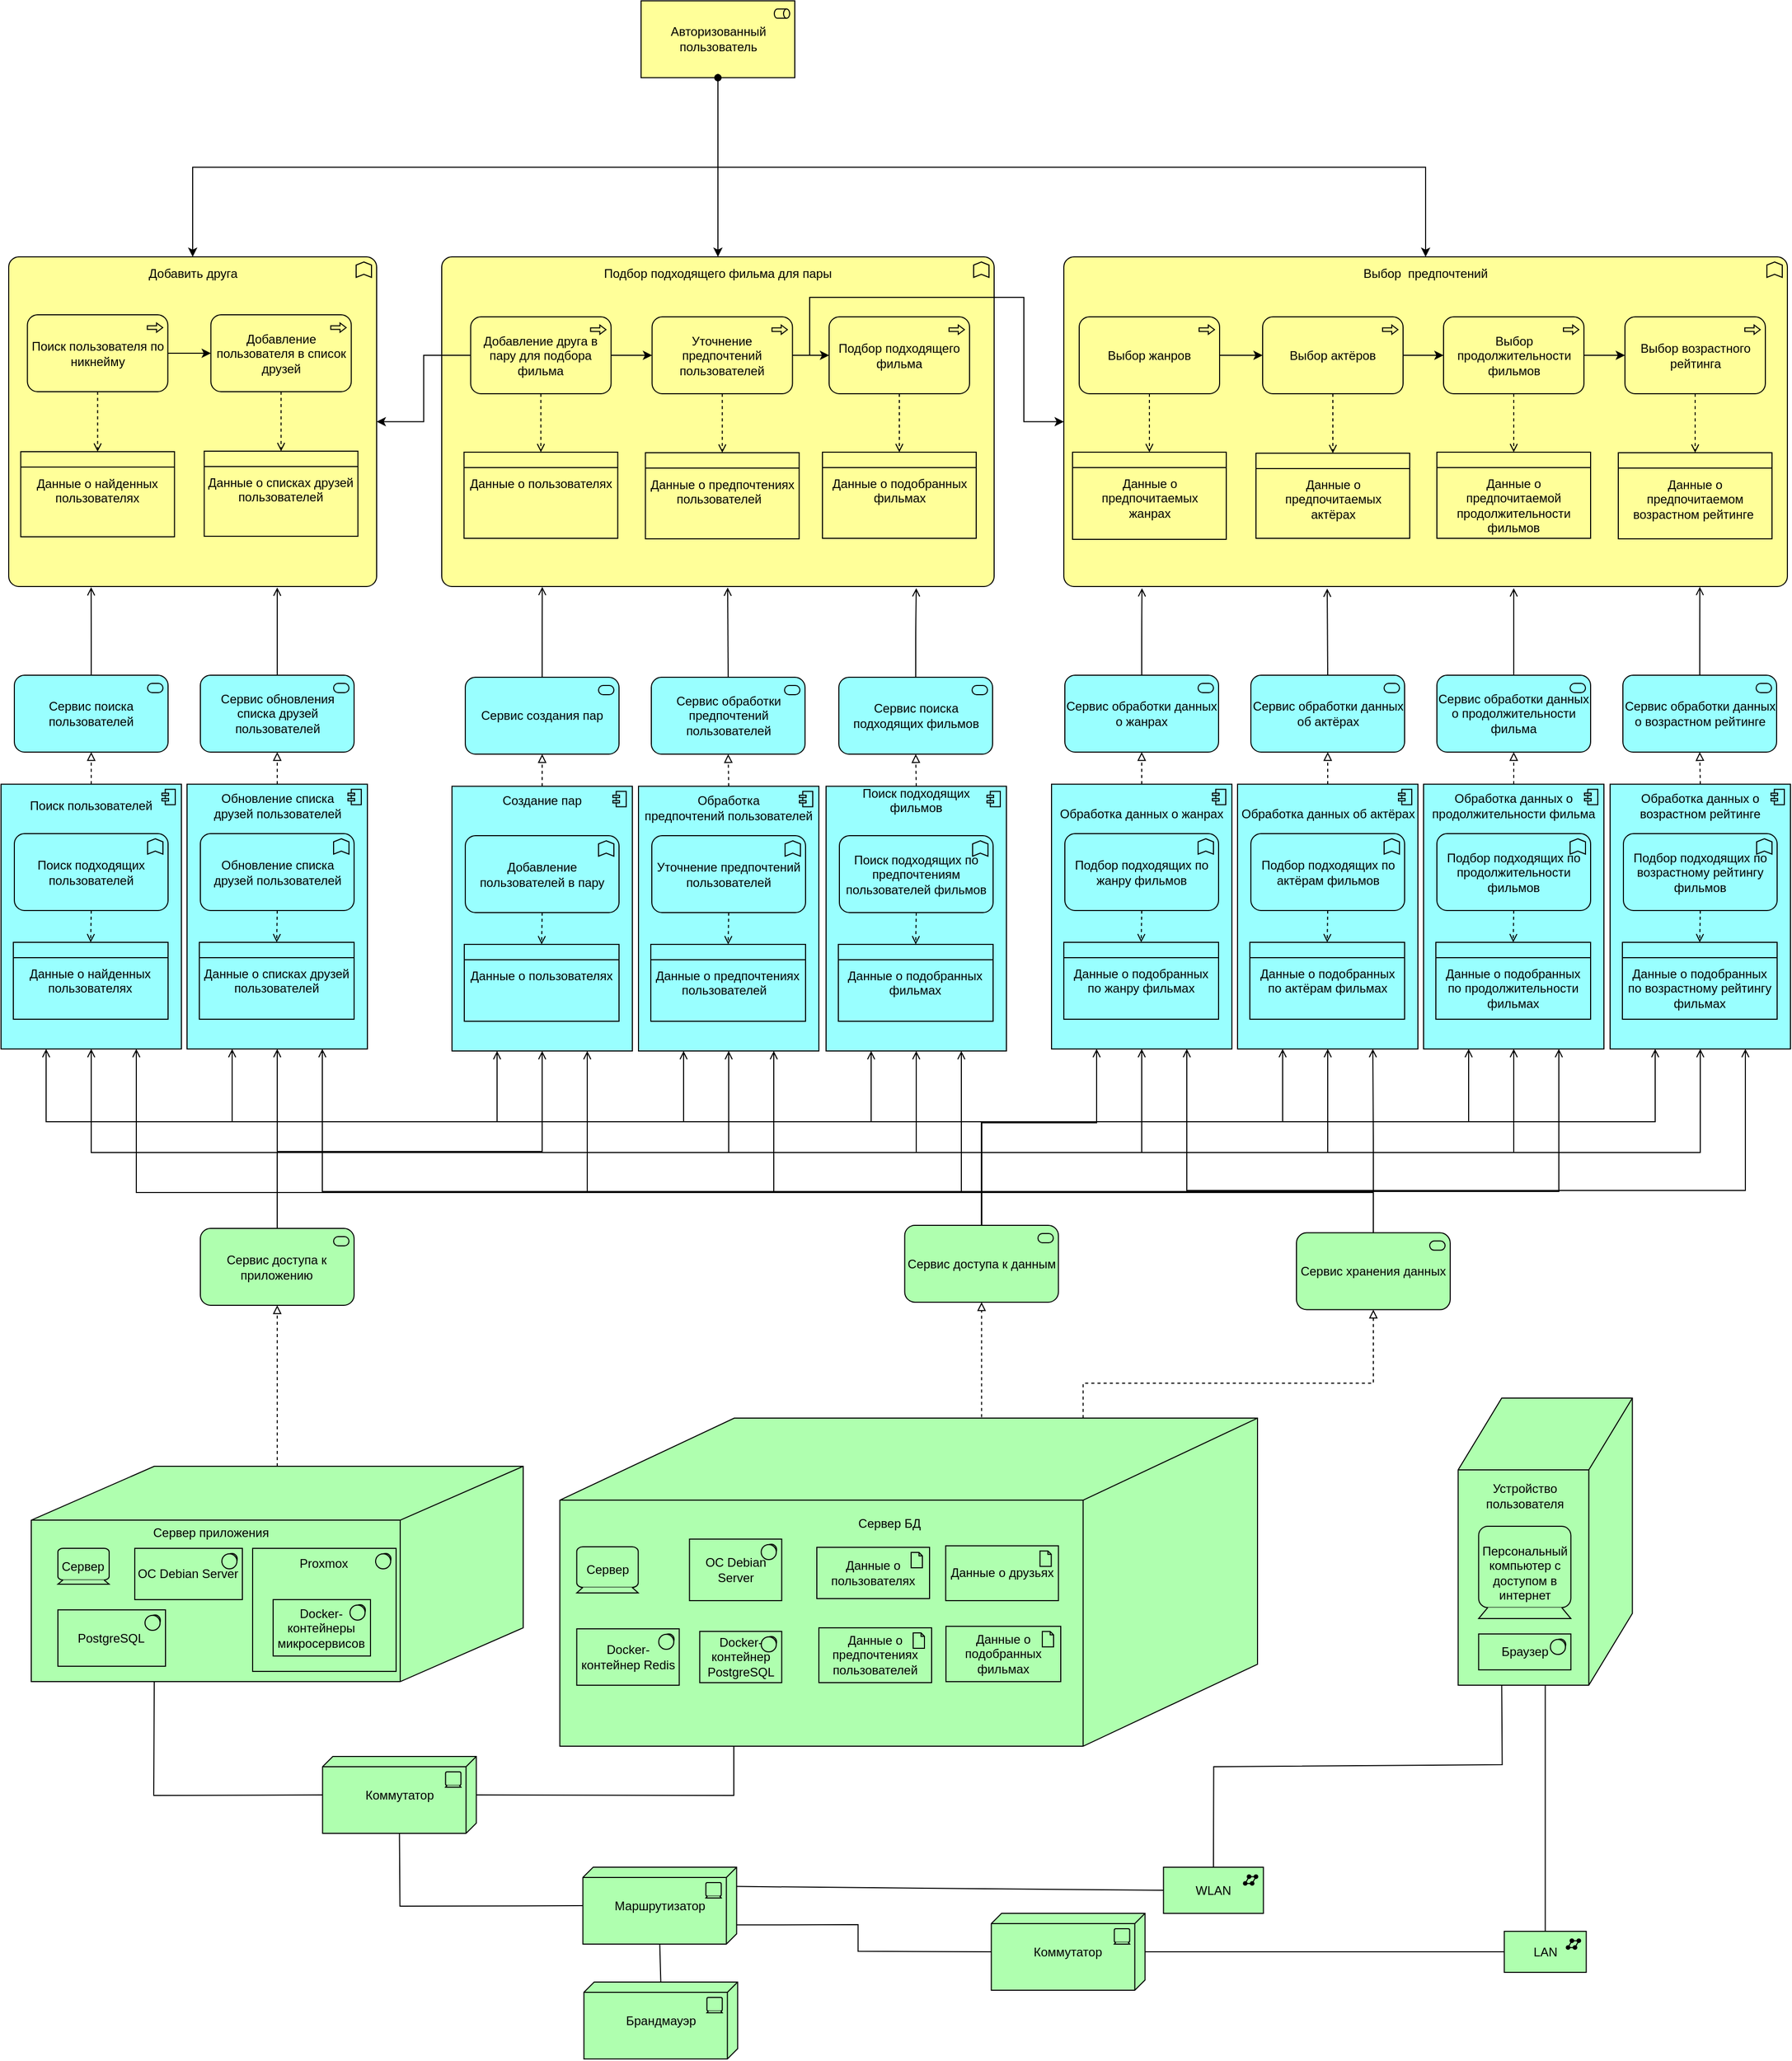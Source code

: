 <mxfile version="21.3.3" type="device">
  <diagram id="6I0OCvxSQrVGMHxT2VVA" name="Page-1">
    <mxGraphModel dx="7100" dy="3537" grid="0" gridSize="10" guides="1" tooltips="1" connect="1" arrows="0" fold="1" page="0" pageScale="1" pageWidth="850" pageHeight="1100" math="0" shadow="0">
      <root>
        <mxCell id="0" />
        <mxCell id="1" parent="0" />
        <mxCell id="2OPaNp4iIaNqgDM8rwG--9" value="Авторизованный пользователь" style="html=1;outlineConnect=0;whiteSpace=wrap;fillColor=#ffff99;shape=mxgraph.archimate3.application;appType=role;archiType=square;" parent="1" vertex="1">
          <mxGeometry x="-2045.5" y="-1212.21" width="150" height="75" as="geometry" />
        </mxCell>
        <mxCell id="NBDRFRsp5aP1dO6gXs1I-344" value="Выбор&amp;nbsp; предпочтений&lt;br&gt;&lt;br&gt;&lt;br&gt;&lt;br&gt;&lt;br&gt;&lt;br&gt;&lt;br&gt;&lt;br&gt;&lt;br&gt;&lt;br&gt;&lt;br&gt;&lt;br&gt;&lt;br&gt;&lt;br&gt;&lt;br&gt;&lt;br&gt;&lt;br&gt;&lt;br&gt;&lt;br&gt;&lt;br&gt;&lt;br&gt;" style="html=1;outlineConnect=0;whiteSpace=wrap;fillColor=#ffff99;shape=mxgraph.archimate3.application;appType=func;archiType=rounded;" parent="1" vertex="1">
          <mxGeometry x="-1633" y="-962.5" width="706" height="321.5" as="geometry" />
        </mxCell>
        <mxCell id="mKQQtjwHyJZ1njG5wwdu-10" style="edgeStyle=orthogonalEdgeStyle;rounded=0;orthogonalLoop=1;jettySize=auto;html=1;exitX=1;exitY=0.5;exitDx=0;exitDy=0;exitPerimeter=0;entryX=0;entryY=0.5;entryDx=0;entryDy=0;entryPerimeter=0;" parent="1" source="mKQQtjwHyJZ1njG5wwdu-1" target="mKQQtjwHyJZ1njG5wwdu-4" edge="1">
          <mxGeometry relative="1" as="geometry" />
        </mxCell>
        <mxCell id="mKQQtjwHyJZ1njG5wwdu-1" value="Выбор жанров" style="html=1;outlineConnect=0;whiteSpace=wrap;fillColor=#ffff99;shape=mxgraph.archimate3.application;appType=proc;archiType=rounded;" parent="1" vertex="1">
          <mxGeometry x="-1618" y="-904.0" width="137" height="75" as="geometry" />
        </mxCell>
        <mxCell id="mKQQtjwHyJZ1njG5wwdu-3" value="&lt;table cellpadding=&quot;0&quot; cellspacing=&quot;0&quot; style=&quot;font-size:1em;width:100%;height:100%;&quot;&gt;&lt;tbody&gt;&lt;tr style=&quot;height:20px;&quot;&gt;&lt;td align=&quot;center&quot;&gt;&lt;/td&gt;&lt;/tr&gt;&lt;tr&gt;&lt;td valign=&quot;top&quot; style=&quot;padding:4px;&quot;&gt;Данные о предпочитаемых &lt;br&gt;жанрах&lt;/td&gt;&lt;/tr&gt;&lt;/tbody&gt;&lt;/table&gt;" style="html=1;outlineConnect=0;whiteSpace=wrap;fillColor=#ffff99;shape=mxgraph.archimate3.businessObject;overflow=fill;" parent="1" vertex="1">
          <mxGeometry x="-1624.5" y="-772" width="150" height="85" as="geometry" />
        </mxCell>
        <mxCell id="mKQQtjwHyJZ1njG5wwdu-11" style="edgeStyle=orthogonalEdgeStyle;rounded=0;orthogonalLoop=1;jettySize=auto;html=1;exitX=1;exitY=0.5;exitDx=0;exitDy=0;exitPerimeter=0;entryX=0;entryY=0.5;entryDx=0;entryDy=0;entryPerimeter=0;" parent="1" source="mKQQtjwHyJZ1njG5wwdu-4" target="mKQQtjwHyJZ1njG5wwdu-6" edge="1">
          <mxGeometry relative="1" as="geometry" />
        </mxCell>
        <mxCell id="mKQQtjwHyJZ1njG5wwdu-4" value="Выбор актёров" style="html=1;outlineConnect=0;whiteSpace=wrap;fillColor=#ffff99;shape=mxgraph.archimate3.application;appType=proc;archiType=rounded;" parent="1" vertex="1">
          <mxGeometry x="-1439" y="-904.0" width="137" height="75" as="geometry" />
        </mxCell>
        <mxCell id="mKQQtjwHyJZ1njG5wwdu-5" value="&lt;table cellpadding=&quot;0&quot; cellspacing=&quot;0&quot; style=&quot;font-size:1em;width:100%;height:100%;&quot;&gt;&lt;tbody&gt;&lt;tr style=&quot;height:20px;&quot;&gt;&lt;td align=&quot;center&quot;&gt;&lt;/td&gt;&lt;/tr&gt;&lt;tr&gt;&lt;td valign=&quot;top&quot; style=&quot;padding:4px;&quot;&gt;Данные о предпочитаемых &lt;br&gt;актёрах&lt;/td&gt;&lt;/tr&gt;&lt;/tbody&gt;&lt;/table&gt;" style="html=1;outlineConnect=0;whiteSpace=wrap;fillColor=#ffff99;shape=mxgraph.archimate3.businessObject;overflow=fill;" parent="1" vertex="1">
          <mxGeometry x="-1445.5" y="-771" width="150" height="83" as="geometry" />
        </mxCell>
        <mxCell id="mKQQtjwHyJZ1njG5wwdu-12" style="edgeStyle=orthogonalEdgeStyle;rounded=0;orthogonalLoop=1;jettySize=auto;html=1;exitX=1;exitY=0.5;exitDx=0;exitDy=0;exitPerimeter=0;entryX=0;entryY=0.5;entryDx=0;entryDy=0;entryPerimeter=0;" parent="1" source="mKQQtjwHyJZ1njG5wwdu-6" target="mKQQtjwHyJZ1njG5wwdu-8" edge="1">
          <mxGeometry relative="1" as="geometry" />
        </mxCell>
        <mxCell id="mKQQtjwHyJZ1njG5wwdu-6" value="Выбор продолжительности фильмов" style="html=1;outlineConnect=0;whiteSpace=wrap;fillColor=#ffff99;shape=mxgraph.archimate3.application;appType=proc;archiType=rounded;" parent="1" vertex="1">
          <mxGeometry x="-1262.5" y="-904.0" width="137" height="75" as="geometry" />
        </mxCell>
        <mxCell id="mKQQtjwHyJZ1njG5wwdu-7" value="&lt;table cellpadding=&quot;0&quot; cellspacing=&quot;0&quot; style=&quot;font-size:1em;width:100%;height:100%;&quot;&gt;&lt;tbody&gt;&lt;tr style=&quot;height:20px;&quot;&gt;&lt;td align=&quot;center&quot;&gt;&lt;/td&gt;&lt;/tr&gt;&lt;tr&gt;&lt;td valign=&quot;top&quot; style=&quot;padding:4px;&quot;&gt;Данные о предпочитаемой продолжительности фильмов&lt;/td&gt;&lt;/tr&gt;&lt;/tbody&gt;&lt;/table&gt;" style="html=1;outlineConnect=0;whiteSpace=wrap;fillColor=#ffff99;shape=mxgraph.archimate3.businessObject;overflow=fill;" parent="1" vertex="1">
          <mxGeometry x="-1269" y="-772" width="150" height="84" as="geometry" />
        </mxCell>
        <mxCell id="mKQQtjwHyJZ1njG5wwdu-8" value="Выбор возрастного рейтинга" style="html=1;outlineConnect=0;whiteSpace=wrap;fillColor=#ffff99;shape=mxgraph.archimate3.application;appType=proc;archiType=rounded;" parent="1" vertex="1">
          <mxGeometry x="-1085.5" y="-904.0" width="137" height="75" as="geometry" />
        </mxCell>
        <mxCell id="mKQQtjwHyJZ1njG5wwdu-9" value="&lt;table cellpadding=&quot;0&quot; cellspacing=&quot;0&quot; style=&quot;font-size:1em;width:100%;height:100%;&quot;&gt;&lt;tbody&gt;&lt;tr style=&quot;height:20px;&quot;&gt;&lt;td align=&quot;center&quot;&gt;&lt;/td&gt;&lt;/tr&gt;&lt;tr&gt;&lt;td valign=&quot;top&quot; style=&quot;padding:4px;&quot;&gt;Данные о предпочитаемом возрастном рейтинге&amp;nbsp;&lt;/td&gt;&lt;/tr&gt;&lt;/tbody&gt;&lt;/table&gt;" style="html=1;outlineConnect=0;whiteSpace=wrap;fillColor=#ffff99;shape=mxgraph.archimate3.businessObject;overflow=fill;" parent="1" vertex="1">
          <mxGeometry x="-1092" y="-771.5" width="150" height="84" as="geometry" />
        </mxCell>
        <mxCell id="mKQQtjwHyJZ1njG5wwdu-15" value="" style="edgeStyle=orthogonalEdgeStyle;rounded=0;orthogonalLoop=1;jettySize=auto;html=1;dashed=1;endArrow=open;endFill=0;exitX=0.5;exitY=1;exitDx=0;exitDy=0;exitPerimeter=0;entryX=0.5;entryY=0;entryDx=0;entryDy=0;entryPerimeter=0;" parent="1" source="mKQQtjwHyJZ1njG5wwdu-8" target="mKQQtjwHyJZ1njG5wwdu-9" edge="1">
          <mxGeometry relative="1" as="geometry">
            <mxPoint x="2501" y="-994" as="sourcePoint" />
            <mxPoint x="2501" y="-932" as="targetPoint" />
          </mxGeometry>
        </mxCell>
        <mxCell id="mKQQtjwHyJZ1njG5wwdu-16" value="" style="edgeStyle=orthogonalEdgeStyle;rounded=0;orthogonalLoop=1;jettySize=auto;html=1;dashed=1;endArrow=open;endFill=0;exitX=0.5;exitY=1;exitDx=0;exitDy=0;exitPerimeter=0;entryX=0.5;entryY=0;entryDx=0;entryDy=0;entryPerimeter=0;" parent="1" source="mKQQtjwHyJZ1njG5wwdu-6" target="mKQQtjwHyJZ1njG5wwdu-7" edge="1">
          <mxGeometry relative="1" as="geometry">
            <mxPoint x="-1007" y="-819" as="sourcePoint" />
            <mxPoint x="-1007" y="-761" as="targetPoint" />
          </mxGeometry>
        </mxCell>
        <mxCell id="mKQQtjwHyJZ1njG5wwdu-17" value="" style="edgeStyle=orthogonalEdgeStyle;rounded=0;orthogonalLoop=1;jettySize=auto;html=1;dashed=1;endArrow=open;endFill=0;exitX=0.5;exitY=1;exitDx=0;exitDy=0;exitPerimeter=0;entryX=0.5;entryY=0;entryDx=0;entryDy=0;entryPerimeter=0;" parent="1" source="mKQQtjwHyJZ1njG5wwdu-4" target="mKQQtjwHyJZ1njG5wwdu-5" edge="1">
          <mxGeometry relative="1" as="geometry">
            <mxPoint x="-997" y="-809" as="sourcePoint" />
            <mxPoint x="-997" y="-751" as="targetPoint" />
          </mxGeometry>
        </mxCell>
        <mxCell id="mKQQtjwHyJZ1njG5wwdu-18" value="" style="edgeStyle=orthogonalEdgeStyle;rounded=0;orthogonalLoop=1;jettySize=auto;html=1;dashed=1;endArrow=open;endFill=0;exitX=0.5;exitY=1;exitDx=0;exitDy=0;exitPerimeter=0;entryX=0.5;entryY=0;entryDx=0;entryDy=0;entryPerimeter=0;" parent="1" source="mKQQtjwHyJZ1njG5wwdu-1" target="mKQQtjwHyJZ1njG5wwdu-3" edge="1">
          <mxGeometry relative="1" as="geometry">
            <mxPoint x="-987" y="-799" as="sourcePoint" />
            <mxPoint x="-987" y="-741" as="targetPoint" />
          </mxGeometry>
        </mxCell>
        <mxCell id="mKQQtjwHyJZ1njG5wwdu-660" style="edgeStyle=orthogonalEdgeStyle;rounded=1;orthogonalLoop=1;jettySize=auto;html=1;exitX=0.5;exitY=1;exitDx=0;exitDy=0;exitPerimeter=0;entryX=0.75;entryY=0;entryDx=0;entryDy=0;entryPerimeter=0;dashed=1;endArrow=open;endFill=0;" parent="1" edge="1">
          <mxGeometry relative="1" as="geometry">
            <Array as="points">
              <mxPoint x="13844.689" y="1377.294" />
              <mxPoint x="13694.689" y="1377.294" />
              <mxPoint x="13694.689" y="1397.294" />
            </Array>
            <mxPoint x="13844.689" y="1357.294" as="sourcePoint" />
          </mxGeometry>
        </mxCell>
        <mxCell id="mKQQtjwHyJZ1njG5wwdu-661" style="edgeStyle=orthogonalEdgeStyle;rounded=0;orthogonalLoop=1;jettySize=auto;html=1;exitX=0.5;exitY=1;exitDx=0;exitDy=0;exitPerimeter=0;entryX=0.5;entryY=0;entryDx=0;entryDy=0;entryPerimeter=0;dashed=1;endArrow=open;endFill=0;" parent="1" edge="1">
          <mxGeometry relative="1" as="geometry">
            <mxPoint x="14027.689" y="1357.294" as="sourcePoint" />
          </mxGeometry>
        </mxCell>
        <mxCell id="5GPNnxwU9FO6wl6lc7yk-2" value="Сервис обработки данных о жанрах" style="html=1;outlineConnect=0;whiteSpace=wrap;fillColor=#99ffff;shape=mxgraph.archimate3.application;appType=serv;archiType=rounded" parent="1" vertex="1">
          <mxGeometry x="-1632" y="-554.5" width="150" height="75" as="geometry" />
        </mxCell>
        <mxCell id="5GPNnxwU9FO6wl6lc7yk-3" value="Сервис обработки данных об актёрах" style="html=1;outlineConnect=0;whiteSpace=wrap;fillColor=#99ffff;shape=mxgraph.archimate3.application;appType=serv;archiType=rounded" parent="1" vertex="1">
          <mxGeometry x="-1450.5" y="-554.5" width="150" height="75" as="geometry" />
        </mxCell>
        <mxCell id="5GPNnxwU9FO6wl6lc7yk-4" value="Сервис обработки данных о продолжительности фильма" style="html=1;outlineConnect=0;whiteSpace=wrap;fillColor=#99ffff;shape=mxgraph.archimate3.application;appType=serv;archiType=rounded" parent="1" vertex="1">
          <mxGeometry x="-1269" y="-554.5" width="150" height="75" as="geometry" />
        </mxCell>
        <mxCell id="5GPNnxwU9FO6wl6lc7yk-5" value="Сервис обработки данных о возрастном рейтинге" style="html=1;outlineConnect=0;whiteSpace=wrap;fillColor=#99ffff;shape=mxgraph.archimate3.application;appType=serv;archiType=rounded" parent="1" vertex="1">
          <mxGeometry x="-1087.5" y="-554.5" width="150" height="75" as="geometry" />
        </mxCell>
        <mxCell id="5GPNnxwU9FO6wl6lc7yk-6" value="Обработка данных о жанрах&lt;br&gt;&lt;br&gt;&lt;br&gt;&lt;br&gt;&lt;br&gt;&lt;br&gt;&lt;br&gt;&lt;br&gt;&lt;br&gt;&lt;br&gt;&lt;br&gt;&lt;br&gt;&lt;br&gt;&lt;br&gt;&lt;br&gt;" style="html=1;outlineConnect=0;whiteSpace=wrap;fillColor=#99ffff;shape=mxgraph.archimate3.application;appType=comp;archiType=square;" parent="1" vertex="1">
          <mxGeometry x="-1645" y="-448.21" width="176" height="258.21" as="geometry" />
        </mxCell>
        <mxCell id="5GPNnxwU9FO6wl6lc7yk-7" value="Подбор подходящих по жанру фильмов" style="html=1;outlineConnect=0;whiteSpace=wrap;fillColor=#99ffff;shape=mxgraph.archimate3.application;appType=func;archiType=rounded;" parent="1" vertex="1">
          <mxGeometry x="-1632" y="-400" width="150" height="75" as="geometry" />
        </mxCell>
        <mxCell id="5GPNnxwU9FO6wl6lc7yk-8" value="&lt;table cellpadding=&quot;0&quot; cellspacing=&quot;0&quot; style=&quot;font-size:1em;width:100%;height:100%;&quot;&gt;&lt;tbody&gt;&lt;tr style=&quot;height:20px;&quot;&gt;&lt;td&gt;&lt;/td&gt;&lt;/tr&gt;&lt;tr&gt;&lt;td valign=&quot;top&quot; style=&quot;padding:4px;&quot;&gt;Данные о подобранных по жанру фильмах&lt;/td&gt;&lt;/tr&gt;&lt;/tbody&gt;&lt;/table&gt;" style="html=1;outlineConnect=0;whiteSpace=wrap;fillColor=#99ffff;shape=mxgraph.archimate3.businessObject;overflow=fill;align=center;" parent="1" vertex="1">
          <mxGeometry x="-1633" y="-294" width="151" height="75" as="geometry" />
        </mxCell>
        <mxCell id="5GPNnxwU9FO6wl6lc7yk-10" value="" style="edgeStyle=orthogonalEdgeStyle;rounded=0;orthogonalLoop=1;jettySize=auto;html=1;dashed=1;endArrow=open;endFill=0;exitX=0.5;exitY=1;exitDx=0;exitDy=0;exitPerimeter=0;entryX=0.5;entryY=0;entryDx=0;entryDy=0;entryPerimeter=0;" parent="1" source="5GPNnxwU9FO6wl6lc7yk-7" target="5GPNnxwU9FO6wl6lc7yk-8" edge="1">
          <mxGeometry relative="1" as="geometry">
            <mxPoint x="-1539" y="-819" as="sourcePoint" />
            <mxPoint x="-1539" y="-762" as="targetPoint" />
          </mxGeometry>
        </mxCell>
        <mxCell id="5GPNnxwU9FO6wl6lc7yk-11" value="Обработка данных об актёрах&lt;br&gt;&lt;br&gt;&lt;br&gt;&lt;br&gt;&lt;br&gt;&lt;br&gt;&lt;br&gt;&lt;br&gt;&lt;br&gt;&lt;br&gt;&lt;br&gt;&lt;br&gt;&lt;br&gt;&lt;br&gt;&lt;br&gt;" style="html=1;outlineConnect=0;whiteSpace=wrap;fillColor=#99ffff;shape=mxgraph.archimate3.application;appType=comp;archiType=square;" parent="1" vertex="1">
          <mxGeometry x="-1463.5" y="-448.21" width="176" height="258.21" as="geometry" />
        </mxCell>
        <mxCell id="5GPNnxwU9FO6wl6lc7yk-12" value="Подбор подходящих по актёрам фильмов" style="html=1;outlineConnect=0;whiteSpace=wrap;fillColor=#99ffff;shape=mxgraph.archimate3.application;appType=func;archiType=rounded;" parent="1" vertex="1">
          <mxGeometry x="-1450.5" y="-400" width="150" height="75" as="geometry" />
        </mxCell>
        <mxCell id="5GPNnxwU9FO6wl6lc7yk-13" value="&lt;table cellpadding=&quot;0&quot; cellspacing=&quot;0&quot; style=&quot;font-size:1em;width:100%;height:100%;&quot;&gt;&lt;tbody&gt;&lt;tr style=&quot;height:20px;&quot;&gt;&lt;td&gt;&lt;/td&gt;&lt;/tr&gt;&lt;tr&gt;&lt;td valign=&quot;top&quot; style=&quot;padding:4px;&quot;&gt;Данные о подобранных по актёрам фильмах&lt;/td&gt;&lt;/tr&gt;&lt;/tbody&gt;&lt;/table&gt;" style="html=1;outlineConnect=0;whiteSpace=wrap;fillColor=#99ffff;shape=mxgraph.archimate3.businessObject;overflow=fill;align=center;" parent="1" vertex="1">
          <mxGeometry x="-1451.5" y="-294" width="151" height="75" as="geometry" />
        </mxCell>
        <mxCell id="5GPNnxwU9FO6wl6lc7yk-14" value="" style="edgeStyle=orthogonalEdgeStyle;rounded=0;orthogonalLoop=1;jettySize=auto;html=1;dashed=1;endArrow=open;endFill=0;exitX=0.5;exitY=1;exitDx=0;exitDy=0;exitPerimeter=0;entryX=0.5;entryY=0;entryDx=0;entryDy=0;entryPerimeter=0;" parent="1" source="5GPNnxwU9FO6wl6lc7yk-12" target="5GPNnxwU9FO6wl6lc7yk-13" edge="1">
          <mxGeometry relative="1" as="geometry">
            <mxPoint x="-1357.5" y="-819" as="sourcePoint" />
            <mxPoint x="-1357.5" y="-762" as="targetPoint" />
          </mxGeometry>
        </mxCell>
        <mxCell id="5GPNnxwU9FO6wl6lc7yk-15" value="Обработка данных о продолжительности фильма&lt;br&gt;&lt;br&gt;&lt;br&gt;&lt;br&gt;&lt;br&gt;&lt;br&gt;&lt;br&gt;&lt;br&gt;&lt;br&gt;&lt;br&gt;&lt;br&gt;&lt;br&gt;&lt;br&gt;&lt;br&gt;&lt;br&gt;&lt;br&gt;" style="html=1;outlineConnect=0;whiteSpace=wrap;fillColor=#99ffff;shape=mxgraph.archimate3.application;appType=comp;archiType=square;" parent="1" vertex="1">
          <mxGeometry x="-1282" y="-448.21" width="176" height="258.21" as="geometry" />
        </mxCell>
        <mxCell id="5GPNnxwU9FO6wl6lc7yk-16" value="Подбор подходящих по продолжительности фильмов" style="html=1;outlineConnect=0;whiteSpace=wrap;fillColor=#99ffff;shape=mxgraph.archimate3.application;appType=func;archiType=rounded;" parent="1" vertex="1">
          <mxGeometry x="-1269" y="-400" width="150" height="75" as="geometry" />
        </mxCell>
        <mxCell id="5GPNnxwU9FO6wl6lc7yk-17" value="&lt;table cellpadding=&quot;0&quot; cellspacing=&quot;0&quot; style=&quot;font-size:1em;width:100%;height:100%;&quot;&gt;&lt;tbody&gt;&lt;tr style=&quot;height:20px;&quot;&gt;&lt;td&gt;&lt;/td&gt;&lt;/tr&gt;&lt;tr&gt;&lt;td valign=&quot;top&quot; style=&quot;padding:4px;&quot;&gt;Данные о подобранных по продолжительности фильмах&lt;/td&gt;&lt;/tr&gt;&lt;/tbody&gt;&lt;/table&gt;" style="html=1;outlineConnect=0;whiteSpace=wrap;fillColor=#99ffff;shape=mxgraph.archimate3.businessObject;overflow=fill;align=center;" parent="1" vertex="1">
          <mxGeometry x="-1270" y="-294" width="151" height="75" as="geometry" />
        </mxCell>
        <mxCell id="5GPNnxwU9FO6wl6lc7yk-18" value="" style="edgeStyle=orthogonalEdgeStyle;rounded=0;orthogonalLoop=1;jettySize=auto;html=1;dashed=1;endArrow=open;endFill=0;exitX=0.5;exitY=1;exitDx=0;exitDy=0;exitPerimeter=0;entryX=0.5;entryY=0;entryDx=0;entryDy=0;entryPerimeter=0;" parent="1" source="5GPNnxwU9FO6wl6lc7yk-16" target="5GPNnxwU9FO6wl6lc7yk-17" edge="1">
          <mxGeometry relative="1" as="geometry">
            <mxPoint x="-1176" y="-819" as="sourcePoint" />
            <mxPoint x="-1176" y="-762" as="targetPoint" />
          </mxGeometry>
        </mxCell>
        <mxCell id="5GPNnxwU9FO6wl6lc7yk-19" value="Обработка данных о возрастном рейтинге&lt;br&gt;&lt;br&gt;&lt;br&gt;&lt;br&gt;&lt;br&gt;&lt;br&gt;&lt;br&gt;&lt;br&gt;&lt;br&gt;&lt;br&gt;&lt;br&gt;&lt;br&gt;&lt;br&gt;&lt;br&gt;&lt;br&gt;&lt;br&gt;" style="html=1;outlineConnect=0;whiteSpace=wrap;fillColor=#99ffff;shape=mxgraph.archimate3.application;appType=comp;archiType=square;" parent="1" vertex="1">
          <mxGeometry x="-1100" y="-448.21" width="176" height="258.21" as="geometry" />
        </mxCell>
        <mxCell id="5GPNnxwU9FO6wl6lc7yk-20" value="Подбор подходящих по возрастному рейтингу фильмов" style="html=1;outlineConnect=0;whiteSpace=wrap;fillColor=#99ffff;shape=mxgraph.archimate3.application;appType=func;archiType=rounded;" parent="1" vertex="1">
          <mxGeometry x="-1087" y="-400" width="150" height="75" as="geometry" />
        </mxCell>
        <mxCell id="5GPNnxwU9FO6wl6lc7yk-21" value="&lt;table cellpadding=&quot;0&quot; cellspacing=&quot;0&quot; style=&quot;font-size:1em;width:100%;height:100%;&quot;&gt;&lt;tbody&gt;&lt;tr style=&quot;height:20px;&quot;&gt;&lt;td&gt;&lt;/td&gt;&lt;/tr&gt;&lt;tr&gt;&lt;td valign=&quot;top&quot; style=&quot;padding:4px;&quot;&gt;Данные о подобранных по возрастному рейтингу фильмах&lt;/td&gt;&lt;/tr&gt;&lt;/tbody&gt;&lt;/table&gt;" style="html=1;outlineConnect=0;whiteSpace=wrap;fillColor=#99ffff;shape=mxgraph.archimate3.businessObject;overflow=fill;align=center;" parent="1" vertex="1">
          <mxGeometry x="-1088" y="-294" width="151" height="75" as="geometry" />
        </mxCell>
        <mxCell id="5GPNnxwU9FO6wl6lc7yk-22" value="" style="edgeStyle=orthogonalEdgeStyle;rounded=0;orthogonalLoop=1;jettySize=auto;html=1;dashed=1;endArrow=open;endFill=0;exitX=0.5;exitY=1;exitDx=0;exitDy=0;exitPerimeter=0;entryX=0.5;entryY=0;entryDx=0;entryDy=0;entryPerimeter=0;" parent="1" source="5GPNnxwU9FO6wl6lc7yk-20" target="5GPNnxwU9FO6wl6lc7yk-21" edge="1">
          <mxGeometry relative="1" as="geometry">
            <mxPoint x="-994" y="-819" as="sourcePoint" />
            <mxPoint x="-994" y="-762" as="targetPoint" />
          </mxGeometry>
        </mxCell>
        <mxCell id="5GPNnxwU9FO6wl6lc7yk-23" style="edgeStyle=orthogonalEdgeStyle;rounded=0;orthogonalLoop=1;jettySize=auto;html=1;exitX=0.5;exitY=0;exitDx=0;exitDy=0;exitPerimeter=0;entryX=0.5;entryY=1;entryDx=0;entryDy=0;entryPerimeter=0;dashed=1;endArrow=block;endFill=0;targetPerimeterSpacing=0;" parent="1" source="5GPNnxwU9FO6wl6lc7yk-6" target="5GPNnxwU9FO6wl6lc7yk-2" edge="1">
          <mxGeometry relative="1" as="geometry">
            <mxPoint x="2442" y="354" as="sourcePoint" />
            <mxPoint x="2442" y="287" as="targetPoint" />
          </mxGeometry>
        </mxCell>
        <mxCell id="5GPNnxwU9FO6wl6lc7yk-24" style="edgeStyle=orthogonalEdgeStyle;rounded=0;orthogonalLoop=1;jettySize=auto;html=1;exitX=0.5;exitY=0;exitDx=0;exitDy=0;exitPerimeter=0;entryX=0.5;entryY=1;entryDx=0;entryDy=0;entryPerimeter=0;dashed=1;endArrow=block;endFill=0;targetPerimeterSpacing=0;" parent="1" source="5GPNnxwU9FO6wl6lc7yk-11" target="5GPNnxwU9FO6wl6lc7yk-3" edge="1">
          <mxGeometry relative="1" as="geometry">
            <mxPoint x="-1547" y="-438" as="sourcePoint" />
            <mxPoint x="-1547" y="-469" as="targetPoint" />
          </mxGeometry>
        </mxCell>
        <mxCell id="5GPNnxwU9FO6wl6lc7yk-25" style="edgeStyle=orthogonalEdgeStyle;rounded=0;orthogonalLoop=1;jettySize=auto;html=1;entryX=0.5;entryY=1;entryDx=0;entryDy=0;entryPerimeter=0;dashed=1;endArrow=block;endFill=0;targetPerimeterSpacing=0;exitX=0.5;exitY=0;exitDx=0;exitDy=0;exitPerimeter=0;" parent="1" source="5GPNnxwU9FO6wl6lc7yk-15" target="5GPNnxwU9FO6wl6lc7yk-4" edge="1">
          <mxGeometry relative="1" as="geometry">
            <mxPoint x="-1223" y="-460" as="sourcePoint" />
            <mxPoint x="-1537" y="-459" as="targetPoint" />
          </mxGeometry>
        </mxCell>
        <mxCell id="5GPNnxwU9FO6wl6lc7yk-26" style="edgeStyle=orthogonalEdgeStyle;rounded=0;orthogonalLoop=1;jettySize=auto;html=1;exitX=0.5;exitY=0;exitDx=0;exitDy=0;exitPerimeter=0;entryX=0.5;entryY=1;entryDx=0;entryDy=0;entryPerimeter=0;dashed=1;endArrow=block;endFill=0;targetPerimeterSpacing=0;" parent="1" source="5GPNnxwU9FO6wl6lc7yk-19" target="5GPNnxwU9FO6wl6lc7yk-5" edge="1">
          <mxGeometry relative="1" as="geometry">
            <mxPoint x="-1527" y="-418" as="sourcePoint" />
            <mxPoint x="-1527" y="-449" as="targetPoint" />
          </mxGeometry>
        </mxCell>
        <mxCell id="5GPNnxwU9FO6wl6lc7yk-28" style="edgeStyle=orthogonalEdgeStyle;rounded=1;orthogonalLoop=1;jettySize=auto;html=1;exitX=0.5;exitY=0;exitDx=0;exitDy=0;exitPerimeter=0;entryX=0.108;entryY=1.005;entryDx=0;entryDy=0;entryPerimeter=0;endArrow=open;endFill=0;" parent="1" source="5GPNnxwU9FO6wl6lc7yk-2" target="NBDRFRsp5aP1dO6gXs1I-344" edge="1">
          <mxGeometry relative="1" as="geometry">
            <mxPoint x="2165" y="211" as="sourcePoint" />
            <mxPoint x="2224" y="127" as="targetPoint" />
          </mxGeometry>
        </mxCell>
        <mxCell id="5GPNnxwU9FO6wl6lc7yk-29" style="edgeStyle=orthogonalEdgeStyle;rounded=1;orthogonalLoop=1;jettySize=auto;html=1;exitX=0.5;exitY=0;exitDx=0;exitDy=0;exitPerimeter=0;endArrow=open;endFill=0;" parent="1" source="5GPNnxwU9FO6wl6lc7yk-3" edge="1">
          <mxGeometry relative="1" as="geometry">
            <mxPoint x="-1547" y="-544" as="sourcePoint" />
            <mxPoint x="-1376" y="-639" as="targetPoint" />
          </mxGeometry>
        </mxCell>
        <mxCell id="5GPNnxwU9FO6wl6lc7yk-30" style="edgeStyle=orthogonalEdgeStyle;rounded=1;orthogonalLoop=1;jettySize=auto;html=1;exitX=0.5;exitY=0;exitDx=0;exitDy=0;exitPerimeter=0;entryX=0.622;entryY=1.005;entryDx=0;entryDy=0;entryPerimeter=0;endArrow=open;endFill=0;" parent="1" source="5GPNnxwU9FO6wl6lc7yk-4" target="NBDRFRsp5aP1dO6gXs1I-344" edge="1">
          <mxGeometry relative="1" as="geometry">
            <mxPoint x="-1537" y="-534" as="sourcePoint" />
            <mxPoint x="-1436" y="-621" as="targetPoint" />
            <Array as="points">
              <mxPoint x="-1194" y="-639" />
            </Array>
          </mxGeometry>
        </mxCell>
        <mxCell id="5GPNnxwU9FO6wl6lc7yk-31" style="edgeStyle=orthogonalEdgeStyle;rounded=1;orthogonalLoop=1;jettySize=auto;html=1;exitX=0.5;exitY=0;exitDx=0;exitDy=0;exitPerimeter=0;entryX=0.879;entryY=1.001;entryDx=0;entryDy=0;entryPerimeter=0;endArrow=open;endFill=0;" parent="1" source="5GPNnxwU9FO6wl6lc7yk-5" target="NBDRFRsp5aP1dO6gXs1I-344" edge="1">
          <mxGeometry relative="1" as="geometry">
            <mxPoint x="-1184" y="-544" as="sourcePoint" />
            <mxPoint x="-1184" y="-629" as="targetPoint" />
            <Array as="points" />
          </mxGeometry>
        </mxCell>
        <mxCell id="5GPNnxwU9FO6wl6lc7yk-32" value="Подбор подходящего фильма для пары&lt;br&gt;&lt;br&gt;&lt;br&gt;&lt;br&gt;&lt;br&gt;&lt;br&gt;&lt;br&gt;&lt;br&gt;&lt;br&gt;&lt;br&gt;&lt;br&gt;&lt;br&gt;&lt;br&gt;&lt;br&gt;&lt;br&gt;&lt;br&gt;&lt;br&gt;&lt;br&gt;&lt;br&gt;&lt;br&gt;&lt;br&gt;" style="html=1;outlineConnect=0;whiteSpace=wrap;fillColor=#ffff99;shape=mxgraph.archimate3.application;appType=func;archiType=rounded;" parent="1" vertex="1">
          <mxGeometry x="-2240" y="-962.5" width="539" height="321.5" as="geometry" />
        </mxCell>
        <mxCell id="5GPNnxwU9FO6wl6lc7yk-33" value="Добавить друга&lt;br&gt;&lt;br&gt;&lt;br&gt;&lt;br&gt;&lt;br&gt;&lt;br&gt;&lt;br&gt;&lt;br&gt;&lt;br&gt;&lt;br&gt;&lt;br&gt;&lt;br&gt;&lt;br&gt;&lt;br&gt;&lt;br&gt;&lt;br&gt;&lt;br&gt;&lt;br&gt;&lt;br&gt;&lt;br&gt;&lt;br&gt;" style="html=1;outlineConnect=0;whiteSpace=wrap;fillColor=#ffff99;shape=mxgraph.archimate3.application;appType=func;archiType=rounded;" parent="1" vertex="1">
          <mxGeometry x="-2662.5" y="-962.5" width="359" height="321.5" as="geometry" />
        </mxCell>
        <mxCell id="5GPNnxwU9FO6wl6lc7yk-34" style="edgeStyle=orthogonalEdgeStyle;rounded=0;orthogonalLoop=1;jettySize=auto;html=1;exitX=1;exitY=0.5;exitDx=0;exitDy=0;exitPerimeter=0;entryX=0;entryY=0.5;entryDx=0;entryDy=0;entryPerimeter=0;" parent="1" source="5GPNnxwU9FO6wl6lc7yk-35" target="5GPNnxwU9FO6wl6lc7yk-38" edge="1">
          <mxGeometry relative="1" as="geometry" />
        </mxCell>
        <mxCell id="5GPNnxwU9FO6wl6lc7yk-35" value="Поиск пользователя по никнейму" style="html=1;outlineConnect=0;whiteSpace=wrap;fillColor=#ffff99;shape=mxgraph.archimate3.application;appType=proc;archiType=rounded;" parent="1" vertex="1">
          <mxGeometry x="-2644.25" y="-906.0" width="137" height="75" as="geometry" />
        </mxCell>
        <mxCell id="5GPNnxwU9FO6wl6lc7yk-38" value="Добавление пользователя в список друзей" style="html=1;outlineConnect=0;whiteSpace=wrap;fillColor=#ffff99;shape=mxgraph.archimate3.application;appType=proc;archiType=rounded;" parent="1" vertex="1">
          <mxGeometry x="-2465.25" y="-906.0" width="137" height="75" as="geometry" />
        </mxCell>
        <mxCell id="5GPNnxwU9FO6wl6lc7yk-39" value="&lt;table cellpadding=&quot;0&quot; cellspacing=&quot;0&quot; style=&quot;font-size:1em;width:100%;height:100%;&quot;&gt;&lt;tbody&gt;&lt;tr style=&quot;height:20px;&quot;&gt;&lt;td align=&quot;center&quot;&gt;&lt;/td&gt;&lt;/tr&gt;&lt;tr&gt;&lt;td valign=&quot;top&quot; style=&quot;padding:4px;&quot;&gt;Данные о списках друзей пользователей&lt;br&gt;&lt;/td&gt;&lt;/tr&gt;&lt;/tbody&gt;&lt;/table&gt;" style="html=1;outlineConnect=0;whiteSpace=wrap;fillColor=#ffff99;shape=mxgraph.archimate3.businessObject;overflow=fill;" parent="1" vertex="1">
          <mxGeometry x="-2471.75" y="-773" width="150" height="83" as="geometry" />
        </mxCell>
        <mxCell id="5GPNnxwU9FO6wl6lc7yk-40" style="edgeStyle=orthogonalEdgeStyle;rounded=0;orthogonalLoop=1;jettySize=auto;html=1;exitX=1;exitY=0.5;exitDx=0;exitDy=0;exitPerimeter=0;entryX=0;entryY=0.5;entryDx=0;entryDy=0;entryPerimeter=0;" parent="1" source="5GPNnxwU9FO6wl6lc7yk-41" target="5GPNnxwU9FO6wl6lc7yk-43" edge="1">
          <mxGeometry relative="1" as="geometry" />
        </mxCell>
        <mxCell id="5GPNnxwU9FO6wl6lc7yk-110" style="edgeStyle=orthogonalEdgeStyle;rounded=0;orthogonalLoop=1;jettySize=auto;html=1;exitX=0;exitY=0.5;exitDx=0;exitDy=0;exitPerimeter=0;entryX=1;entryY=0.5;entryDx=0;entryDy=0;entryPerimeter=0;" parent="1" source="5GPNnxwU9FO6wl6lc7yk-41" target="5GPNnxwU9FO6wl6lc7yk-33" edge="1">
          <mxGeometry relative="1" as="geometry" />
        </mxCell>
        <mxCell id="5GPNnxwU9FO6wl6lc7yk-41" value="Добавление друга в пару для подбора фильма" style="html=1;outlineConnect=0;whiteSpace=wrap;fillColor=#ffff99;shape=mxgraph.archimate3.application;appType=proc;archiType=rounded;" parent="1" vertex="1">
          <mxGeometry x="-2211.75" y="-904.0" width="137" height="75" as="geometry" />
        </mxCell>
        <mxCell id="5GPNnxwU9FO6wl6lc7yk-42" value="&lt;table cellpadding=&quot;0&quot; cellspacing=&quot;0&quot; style=&quot;font-size:1em;width:100%;height:100%;&quot;&gt;&lt;tbody&gt;&lt;tr style=&quot;height:20px;&quot;&gt;&lt;td align=&quot;center&quot;&gt;&lt;/td&gt;&lt;/tr&gt;&lt;tr&gt;&lt;td valign=&quot;top&quot; style=&quot;padding:4px;&quot;&gt;Данные о пользователях&lt;/td&gt;&lt;/tr&gt;&lt;/tbody&gt;&lt;/table&gt;" style="html=1;outlineConnect=0;whiteSpace=wrap;fillColor=#ffff99;shape=mxgraph.archimate3.businessObject;overflow=fill;" parent="1" vertex="1">
          <mxGeometry x="-2218.25" y="-772" width="150" height="84" as="geometry" />
        </mxCell>
        <mxCell id="5GPNnxwU9FO6wl6lc7yk-100" style="edgeStyle=orthogonalEdgeStyle;rounded=0;orthogonalLoop=1;jettySize=auto;html=1;exitX=1;exitY=0.5;exitDx=0;exitDy=0;exitPerimeter=0;entryX=0;entryY=0.5;entryDx=0;entryDy=0;entryPerimeter=0;" parent="1" source="5GPNnxwU9FO6wl6lc7yk-43" target="5GPNnxwU9FO6wl6lc7yk-90" edge="1">
          <mxGeometry relative="1" as="geometry" />
        </mxCell>
        <mxCell id="5GPNnxwU9FO6wl6lc7yk-111" style="edgeStyle=orthogonalEdgeStyle;rounded=0;orthogonalLoop=1;jettySize=auto;html=1;exitX=1;exitY=0.5;exitDx=0;exitDy=0;exitPerimeter=0;entryX=0;entryY=0.5;entryDx=0;entryDy=0;entryPerimeter=0;" parent="1" source="5GPNnxwU9FO6wl6lc7yk-43" target="NBDRFRsp5aP1dO6gXs1I-344" edge="1">
          <mxGeometry relative="1" as="geometry">
            <Array as="points">
              <mxPoint x="-1881" y="-866" />
              <mxPoint x="-1881" y="-923" />
              <mxPoint x="-1672" y="-923" />
              <mxPoint x="-1672" y="-802" />
            </Array>
          </mxGeometry>
        </mxCell>
        <mxCell id="5GPNnxwU9FO6wl6lc7yk-43" value="Уточнение предпочтений пользователей" style="html=1;outlineConnect=0;whiteSpace=wrap;fillColor=#ffff99;shape=mxgraph.archimate3.application;appType=proc;archiType=rounded;" parent="1" vertex="1">
          <mxGeometry x="-2034.75" y="-904.0" width="137" height="75" as="geometry" />
        </mxCell>
        <mxCell id="5GPNnxwU9FO6wl6lc7yk-44" value="&lt;table cellpadding=&quot;0&quot; cellspacing=&quot;0&quot; style=&quot;font-size:1em;width:100%;height:100%;&quot;&gt;&lt;tbody&gt;&lt;tr style=&quot;height:20px;&quot;&gt;&lt;td align=&quot;center&quot;&gt;&lt;/td&gt;&lt;/tr&gt;&lt;tr&gt;&lt;td valign=&quot;top&quot; style=&quot;padding:4px;&quot;&gt;Данные о предпочтениях пользователей&amp;nbsp;&amp;nbsp;&lt;/td&gt;&lt;/tr&gt;&lt;/tbody&gt;&lt;/table&gt;" style="html=1;outlineConnect=0;whiteSpace=wrap;fillColor=#ffff99;shape=mxgraph.archimate3.businessObject;overflow=fill;" parent="1" vertex="1">
          <mxGeometry x="-2041.25" y="-771.5" width="150" height="84" as="geometry" />
        </mxCell>
        <mxCell id="5GPNnxwU9FO6wl6lc7yk-45" value="" style="edgeStyle=orthogonalEdgeStyle;rounded=0;orthogonalLoop=1;jettySize=auto;html=1;dashed=1;endArrow=open;endFill=0;exitX=0.5;exitY=1;exitDx=0;exitDy=0;exitPerimeter=0;entryX=0.5;entryY=0;entryDx=0;entryDy=0;entryPerimeter=0;" parent="1" source="5GPNnxwU9FO6wl6lc7yk-43" target="5GPNnxwU9FO6wl6lc7yk-44" edge="1">
          <mxGeometry relative="1" as="geometry">
            <mxPoint x="1551.75" y="-994" as="sourcePoint" />
            <mxPoint x="1551.75" y="-932" as="targetPoint" />
          </mxGeometry>
        </mxCell>
        <mxCell id="5GPNnxwU9FO6wl6lc7yk-46" value="" style="edgeStyle=orthogonalEdgeStyle;rounded=0;orthogonalLoop=1;jettySize=auto;html=1;dashed=1;endArrow=open;endFill=0;exitX=0.5;exitY=1;exitDx=0;exitDy=0;exitPerimeter=0;entryX=0.5;entryY=0;entryDx=0;entryDy=0;entryPerimeter=0;" parent="1" source="5GPNnxwU9FO6wl6lc7yk-41" target="5GPNnxwU9FO6wl6lc7yk-42" edge="1">
          <mxGeometry relative="1" as="geometry">
            <mxPoint x="-1956.25" y="-819" as="sourcePoint" />
            <mxPoint x="-1956.25" y="-761" as="targetPoint" />
          </mxGeometry>
        </mxCell>
        <mxCell id="5GPNnxwU9FO6wl6lc7yk-47" value="" style="edgeStyle=orthogonalEdgeStyle;rounded=0;orthogonalLoop=1;jettySize=auto;html=1;dashed=1;endArrow=open;endFill=0;exitX=0.5;exitY=1;exitDx=0;exitDy=0;exitPerimeter=0;entryX=0.5;entryY=0;entryDx=0;entryDy=0;entryPerimeter=0;" parent="1" source="5GPNnxwU9FO6wl6lc7yk-38" target="5GPNnxwU9FO6wl6lc7yk-39" edge="1">
          <mxGeometry relative="1" as="geometry">
            <mxPoint x="-2023.25" y="-811" as="sourcePoint" />
            <mxPoint x="-2023.25" y="-753" as="targetPoint" />
          </mxGeometry>
        </mxCell>
        <mxCell id="5GPNnxwU9FO6wl6lc7yk-52" value="Сервис поиска пользователей" style="html=1;outlineConnect=0;whiteSpace=wrap;fillColor=#99ffff;shape=mxgraph.archimate3.application;appType=serv;archiType=rounded" parent="1" vertex="1">
          <mxGeometry x="-2657" y="-554.5" width="150" height="75" as="geometry" />
        </mxCell>
        <mxCell id="5GPNnxwU9FO6wl6lc7yk-53" value="Сервис обновления списка друзей пользователей" style="html=1;outlineConnect=0;whiteSpace=wrap;fillColor=#99ffff;shape=mxgraph.archimate3.application;appType=serv;archiType=rounded" parent="1" vertex="1">
          <mxGeometry x="-2475.5" y="-554.5" width="150" height="75" as="geometry" />
        </mxCell>
        <mxCell id="5GPNnxwU9FO6wl6lc7yk-54" value="Сервис создания пар" style="html=1;outlineConnect=0;whiteSpace=wrap;fillColor=#99ffff;shape=mxgraph.archimate3.application;appType=serv;archiType=rounded" parent="1" vertex="1">
          <mxGeometry x="-2217" y="-552.5" width="150" height="75" as="geometry" />
        </mxCell>
        <mxCell id="5GPNnxwU9FO6wl6lc7yk-55" value="Сервис обработки предпочтений пользователей" style="html=1;outlineConnect=0;whiteSpace=wrap;fillColor=#99ffff;shape=mxgraph.archimate3.application;appType=serv;archiType=rounded" parent="1" vertex="1">
          <mxGeometry x="-2035.5" y="-552.5" width="150" height="75" as="geometry" />
        </mxCell>
        <mxCell id="5GPNnxwU9FO6wl6lc7yk-56" value="Поиск пользователей&lt;br&gt;&lt;br&gt;&lt;br&gt;&lt;br&gt;&lt;br&gt;&lt;br&gt;&lt;br&gt;&lt;br&gt;&lt;br&gt;&lt;br&gt;&lt;br&gt;&lt;br&gt;&lt;br&gt;&lt;br&gt;&lt;br&gt;&lt;br&gt;" style="html=1;outlineConnect=0;whiteSpace=wrap;fillColor=#99ffff;shape=mxgraph.archimate3.application;appType=comp;archiType=square;" parent="1" vertex="1">
          <mxGeometry x="-2670" y="-448.21" width="176" height="258.21" as="geometry" />
        </mxCell>
        <mxCell id="5GPNnxwU9FO6wl6lc7yk-57" value="Поиск подходящих пользователей" style="html=1;outlineConnect=0;whiteSpace=wrap;fillColor=#99ffff;shape=mxgraph.archimate3.application;appType=func;archiType=rounded;" parent="1" vertex="1">
          <mxGeometry x="-2657" y="-400" width="150" height="75" as="geometry" />
        </mxCell>
        <mxCell id="5GPNnxwU9FO6wl6lc7yk-58" value="&lt;table style=&quot;border-color: var(--border-color); font-size: 1em; width: 150px; height: 83px;&quot; cellpadding=&quot;0&quot; cellspacing=&quot;0&quot;&gt;&lt;tbody style=&quot;border-color: var(--border-color);&quot;&gt;&lt;tr style=&quot;border-color: var(--border-color); height: 20px;&quot;&gt;&lt;td style=&quot;border-color: var(--border-color);&quot; align=&quot;center&quot;&gt;&lt;/td&gt;&lt;/tr&gt;&lt;tr style=&quot;border-color: var(--border-color);&quot;&gt;&lt;td style=&quot;border-color: var(--border-color); padding: 4px;&quot; valign=&quot;top&quot;&gt;Данные о найденных пользователях&lt;br style=&quot;border-color: var(--border-color);&quot;&gt;&lt;/td&gt;&lt;/tr&gt;&lt;/tbody&gt;&lt;/table&gt;" style="html=1;outlineConnect=0;whiteSpace=wrap;fillColor=#99ffff;shape=mxgraph.archimate3.businessObject;overflow=fill;align=center;" parent="1" vertex="1">
          <mxGeometry x="-2658" y="-294" width="151" height="75" as="geometry" />
        </mxCell>
        <mxCell id="5GPNnxwU9FO6wl6lc7yk-59" value="" style="edgeStyle=orthogonalEdgeStyle;rounded=0;orthogonalLoop=1;jettySize=auto;html=1;dashed=1;endArrow=open;endFill=0;exitX=0.5;exitY=1;exitDx=0;exitDy=0;exitPerimeter=0;entryX=0.5;entryY=0;entryDx=0;entryDy=0;entryPerimeter=0;" parent="1" source="5GPNnxwU9FO6wl6lc7yk-57" target="5GPNnxwU9FO6wl6lc7yk-58" edge="1">
          <mxGeometry relative="1" as="geometry">
            <mxPoint x="-2564" y="-819" as="sourcePoint" />
            <mxPoint x="-2564" y="-762" as="targetPoint" />
          </mxGeometry>
        </mxCell>
        <mxCell id="5GPNnxwU9FO6wl6lc7yk-60" value="Обновление списка &lt;br&gt;друзей пользователей&lt;br&gt;&lt;br&gt;&lt;br&gt;&lt;br&gt;&lt;br&gt;&lt;br&gt;&lt;br&gt;&lt;br&gt;&lt;br&gt;&lt;br&gt;&lt;br&gt;&lt;br&gt;&lt;br&gt;&lt;br&gt;&lt;br&gt;&lt;br&gt;" style="html=1;outlineConnect=0;whiteSpace=wrap;fillColor=#99ffff;shape=mxgraph.archimate3.application;appType=comp;archiType=square;" parent="1" vertex="1">
          <mxGeometry x="-2488.5" y="-448.21" width="176" height="258.21" as="geometry" />
        </mxCell>
        <mxCell id="5GPNnxwU9FO6wl6lc7yk-61" value="Обновление списка&lt;br style=&quot;border-color: var(--border-color);&quot;&gt;друзей пользователей" style="html=1;outlineConnect=0;whiteSpace=wrap;fillColor=#99ffff;shape=mxgraph.archimate3.application;appType=func;archiType=rounded;" parent="1" vertex="1">
          <mxGeometry x="-2475.5" y="-400" width="150" height="75" as="geometry" />
        </mxCell>
        <mxCell id="5GPNnxwU9FO6wl6lc7yk-62" value="&lt;table style=&quot;border-color: var(--border-color); font-size: 1em; width: 150px; height: 83px;&quot; cellpadding=&quot;0&quot; cellspacing=&quot;0&quot;&gt;&lt;tbody style=&quot;border-color: var(--border-color);&quot;&gt;&lt;tr style=&quot;border-color: var(--border-color); height: 20px;&quot;&gt;&lt;td style=&quot;border-color: var(--border-color);&quot; align=&quot;center&quot;&gt;&lt;/td&gt;&lt;/tr&gt;&lt;tr style=&quot;border-color: var(--border-color);&quot;&gt;&lt;td style=&quot;border-color: var(--border-color); padding: 4px;&quot; valign=&quot;top&quot;&gt;Данные о списках друзей пользователей&lt;br style=&quot;border-color: var(--border-color);&quot;&gt;&lt;/td&gt;&lt;/tr&gt;&lt;/tbody&gt;&lt;/table&gt;" style="html=1;outlineConnect=0;whiteSpace=wrap;fillColor=#99ffff;shape=mxgraph.archimate3.businessObject;overflow=fill;align=center;" parent="1" vertex="1">
          <mxGeometry x="-2476.5" y="-294" width="151" height="75" as="geometry" />
        </mxCell>
        <mxCell id="5GPNnxwU9FO6wl6lc7yk-63" value="" style="edgeStyle=orthogonalEdgeStyle;rounded=0;orthogonalLoop=1;jettySize=auto;html=1;dashed=1;endArrow=open;endFill=0;exitX=0.5;exitY=1;exitDx=0;exitDy=0;exitPerimeter=0;entryX=0.5;entryY=0;entryDx=0;entryDy=0;entryPerimeter=0;" parent="1" source="5GPNnxwU9FO6wl6lc7yk-61" target="5GPNnxwU9FO6wl6lc7yk-62" edge="1">
          <mxGeometry relative="1" as="geometry">
            <mxPoint x="-2382.5" y="-819" as="sourcePoint" />
            <mxPoint x="-2382.5" y="-762" as="targetPoint" />
          </mxGeometry>
        </mxCell>
        <mxCell id="5GPNnxwU9FO6wl6lc7yk-64" value="Создание пар&lt;br&gt;&lt;br&gt;&lt;br&gt;&lt;br&gt;&lt;br&gt;&lt;br&gt;&lt;br&gt;&lt;br&gt;&lt;br&gt;&lt;br&gt;&lt;br&gt;&lt;br&gt;&lt;br&gt;&lt;br&gt;&lt;br&gt;&lt;br&gt;&lt;br&gt;" style="html=1;outlineConnect=0;whiteSpace=wrap;fillColor=#99ffff;shape=mxgraph.archimate3.application;appType=comp;archiType=square;" parent="1" vertex="1">
          <mxGeometry x="-2230" y="-446.21" width="176" height="258.21" as="geometry" />
        </mxCell>
        <mxCell id="5GPNnxwU9FO6wl6lc7yk-65" value="Добавление пользователей в пару" style="html=1;outlineConnect=0;whiteSpace=wrap;fillColor=#99ffff;shape=mxgraph.archimate3.application;appType=func;archiType=rounded;" parent="1" vertex="1">
          <mxGeometry x="-2217" y="-398" width="150" height="75" as="geometry" />
        </mxCell>
        <mxCell id="5GPNnxwU9FO6wl6lc7yk-66" value="&lt;table cellpadding=&quot;0&quot; cellspacing=&quot;0&quot; style=&quot;font-size:1em;width:100%;height:100%;&quot;&gt;&lt;tbody&gt;&lt;tr style=&quot;height:20px;&quot;&gt;&lt;td&gt;&lt;/td&gt;&lt;/tr&gt;&lt;tr&gt;&lt;td valign=&quot;top&quot; style=&quot;padding:4px;&quot;&gt;Данные о пользователях&lt;/td&gt;&lt;/tr&gt;&lt;/tbody&gt;&lt;/table&gt;" style="html=1;outlineConnect=0;whiteSpace=wrap;fillColor=#99ffff;shape=mxgraph.archimate3.businessObject;overflow=fill;align=center;" parent="1" vertex="1">
          <mxGeometry x="-2218" y="-292" width="151" height="75" as="geometry" />
        </mxCell>
        <mxCell id="5GPNnxwU9FO6wl6lc7yk-67" value="" style="edgeStyle=orthogonalEdgeStyle;rounded=0;orthogonalLoop=1;jettySize=auto;html=1;dashed=1;endArrow=open;endFill=0;exitX=0.5;exitY=1;exitDx=0;exitDy=0;exitPerimeter=0;entryX=0.5;entryY=0;entryDx=0;entryDy=0;entryPerimeter=0;" parent="1" source="5GPNnxwU9FO6wl6lc7yk-65" target="5GPNnxwU9FO6wl6lc7yk-66" edge="1">
          <mxGeometry relative="1" as="geometry">
            <mxPoint x="-2124" y="-817" as="sourcePoint" />
            <mxPoint x="-2124" y="-760" as="targetPoint" />
          </mxGeometry>
        </mxCell>
        <mxCell id="5GPNnxwU9FO6wl6lc7yk-68" value="Обработка &lt;br&gt;предпочтений пользователей&lt;br&gt;&lt;br&gt;&lt;br&gt;&lt;br&gt;&lt;br&gt;&lt;br&gt;&lt;br&gt;&lt;br&gt;&lt;br&gt;&lt;br&gt;&lt;br&gt;&lt;br&gt;&lt;br&gt;&lt;br&gt;&lt;br&gt;&lt;br&gt;" style="html=1;outlineConnect=0;whiteSpace=wrap;fillColor=#99ffff;shape=mxgraph.archimate3.application;appType=comp;archiType=square;" parent="1" vertex="1">
          <mxGeometry x="-2048" y="-446.21" width="176" height="258.21" as="geometry" />
        </mxCell>
        <mxCell id="5GPNnxwU9FO6wl6lc7yk-69" value="Уточнение предпочтений пользователей" style="html=1;outlineConnect=0;whiteSpace=wrap;fillColor=#99ffff;shape=mxgraph.archimate3.application;appType=func;archiType=rounded;" parent="1" vertex="1">
          <mxGeometry x="-2035" y="-398" width="150" height="75" as="geometry" />
        </mxCell>
        <mxCell id="5GPNnxwU9FO6wl6lc7yk-70" value="&lt;table style=&quot;border-color: var(--border-color); font-size: 1em; width: 150px; height: 84px;&quot; cellpadding=&quot;0&quot; cellspacing=&quot;0&quot;&gt;&lt;tbody style=&quot;border-color: var(--border-color);&quot;&gt;&lt;tr style=&quot;border-color: var(--border-color); height: 20px;&quot;&gt;&lt;td style=&quot;border-color: var(--border-color);&quot; align=&quot;center&quot;&gt;&lt;/td&gt;&lt;/tr&gt;&lt;tr style=&quot;border-color: var(--border-color);&quot;&gt;&lt;td style=&quot;border-color: var(--border-color); padding: 4px;&quot; valign=&quot;top&quot;&gt;Данные о предпочтениях пользователей&amp;nbsp;&amp;nbsp;&lt;/td&gt;&lt;/tr&gt;&lt;/tbody&gt;&lt;/table&gt;" style="html=1;outlineConnect=0;whiteSpace=wrap;fillColor=#99ffff;shape=mxgraph.archimate3.businessObject;overflow=fill;align=center;" parent="1" vertex="1">
          <mxGeometry x="-2036" y="-292" width="151" height="75" as="geometry" />
        </mxCell>
        <mxCell id="5GPNnxwU9FO6wl6lc7yk-71" value="" style="edgeStyle=orthogonalEdgeStyle;rounded=0;orthogonalLoop=1;jettySize=auto;html=1;dashed=1;endArrow=open;endFill=0;exitX=0.5;exitY=1;exitDx=0;exitDy=0;exitPerimeter=0;entryX=0.5;entryY=0;entryDx=0;entryDy=0;entryPerimeter=0;" parent="1" source="5GPNnxwU9FO6wl6lc7yk-69" target="5GPNnxwU9FO6wl6lc7yk-70" edge="1">
          <mxGeometry relative="1" as="geometry">
            <mxPoint x="-1942" y="-817" as="sourcePoint" />
            <mxPoint x="-1942" y="-760" as="targetPoint" />
          </mxGeometry>
        </mxCell>
        <mxCell id="5GPNnxwU9FO6wl6lc7yk-72" style="edgeStyle=orthogonalEdgeStyle;rounded=0;orthogonalLoop=1;jettySize=auto;html=1;exitX=0.5;exitY=0;exitDx=0;exitDy=0;exitPerimeter=0;entryX=0.5;entryY=1;entryDx=0;entryDy=0;entryPerimeter=0;dashed=1;endArrow=block;endFill=0;targetPerimeterSpacing=0;" parent="1" source="5GPNnxwU9FO6wl6lc7yk-56" target="5GPNnxwU9FO6wl6lc7yk-52" edge="1">
          <mxGeometry relative="1" as="geometry">
            <mxPoint x="1417" y="354" as="sourcePoint" />
            <mxPoint x="1417" y="287" as="targetPoint" />
          </mxGeometry>
        </mxCell>
        <mxCell id="5GPNnxwU9FO6wl6lc7yk-73" style="edgeStyle=orthogonalEdgeStyle;rounded=0;orthogonalLoop=1;jettySize=auto;html=1;exitX=0.5;exitY=0;exitDx=0;exitDy=0;exitPerimeter=0;entryX=0.5;entryY=1;entryDx=0;entryDy=0;entryPerimeter=0;dashed=1;endArrow=block;endFill=0;targetPerimeterSpacing=0;" parent="1" source="5GPNnxwU9FO6wl6lc7yk-60" target="5GPNnxwU9FO6wl6lc7yk-53" edge="1">
          <mxGeometry relative="1" as="geometry">
            <mxPoint x="-2572" y="-438" as="sourcePoint" />
            <mxPoint x="-2572" y="-469" as="targetPoint" />
          </mxGeometry>
        </mxCell>
        <mxCell id="5GPNnxwU9FO6wl6lc7yk-74" style="edgeStyle=orthogonalEdgeStyle;rounded=0;orthogonalLoop=1;jettySize=auto;html=1;entryX=0.5;entryY=1;entryDx=0;entryDy=0;entryPerimeter=0;dashed=1;endArrow=block;endFill=0;targetPerimeterSpacing=0;exitX=0.5;exitY=0;exitDx=0;exitDy=0;exitPerimeter=0;" parent="1" source="5GPNnxwU9FO6wl6lc7yk-64" target="5GPNnxwU9FO6wl6lc7yk-54" edge="1">
          <mxGeometry relative="1" as="geometry">
            <mxPoint x="-2171" y="-458" as="sourcePoint" />
            <mxPoint x="-2485" y="-457" as="targetPoint" />
          </mxGeometry>
        </mxCell>
        <mxCell id="5GPNnxwU9FO6wl6lc7yk-75" style="edgeStyle=orthogonalEdgeStyle;rounded=0;orthogonalLoop=1;jettySize=auto;html=1;exitX=0.5;exitY=0;exitDx=0;exitDy=0;exitPerimeter=0;entryX=0.5;entryY=1;entryDx=0;entryDy=0;entryPerimeter=0;dashed=1;endArrow=block;endFill=0;targetPerimeterSpacing=0;" parent="1" source="5GPNnxwU9FO6wl6lc7yk-68" target="5GPNnxwU9FO6wl6lc7yk-55" edge="1">
          <mxGeometry relative="1" as="geometry">
            <mxPoint x="-2475" y="-416" as="sourcePoint" />
            <mxPoint x="-2475" y="-447" as="targetPoint" />
          </mxGeometry>
        </mxCell>
        <mxCell id="5GPNnxwU9FO6wl6lc7yk-76" style="edgeStyle=orthogonalEdgeStyle;rounded=1;orthogonalLoop=1;jettySize=auto;html=1;exitX=0.5;exitY=0;exitDx=0;exitDy=0;exitPerimeter=0;endArrow=open;endFill=0;entryX=0.224;entryY=1.002;entryDx=0;entryDy=0;entryPerimeter=0;" parent="1" source="5GPNnxwU9FO6wl6lc7yk-52" target="5GPNnxwU9FO6wl6lc7yk-33" edge="1">
          <mxGeometry relative="1" as="geometry">
            <mxPoint x="-1843.5" y="-544" as="sourcePoint" />
            <mxPoint x="-2547.5" y="-622" as="targetPoint" />
          </mxGeometry>
        </mxCell>
        <mxCell id="5GPNnxwU9FO6wl6lc7yk-77" style="edgeStyle=orthogonalEdgeStyle;rounded=1;orthogonalLoop=1;jettySize=auto;html=1;exitX=0.5;exitY=0;exitDx=0;exitDy=0;exitPerimeter=0;endArrow=open;endFill=0;" parent="1" source="5GPNnxwU9FO6wl6lc7yk-53" edge="1">
          <mxGeometry relative="1" as="geometry">
            <mxPoint x="-2571.5" y="-544" as="sourcePoint" />
            <mxPoint x="-2400.5" y="-640" as="targetPoint" />
          </mxGeometry>
        </mxCell>
        <mxCell id="5GPNnxwU9FO6wl6lc7yk-81" value="&lt;table cellpadding=&quot;0&quot; cellspacing=&quot;0&quot; style=&quot;font-size:1em;width:100%;height:100%;&quot;&gt;&lt;tbody&gt;&lt;tr style=&quot;height:20px;&quot;&gt;&lt;td align=&quot;center&quot;&gt;&lt;/td&gt;&lt;/tr&gt;&lt;tr&gt;&lt;td valign=&quot;top&quot; style=&quot;padding:4px;&quot;&gt;Данные о найденных пользователях&lt;br&gt;&lt;/td&gt;&lt;/tr&gt;&lt;/tbody&gt;&lt;/table&gt;" style="html=1;outlineConnect=0;whiteSpace=wrap;fillColor=#ffff99;shape=mxgraph.archimate3.businessObject;overflow=fill;" parent="1" vertex="1">
          <mxGeometry x="-2650.75" y="-772.5" width="150" height="83" as="geometry" />
        </mxCell>
        <mxCell id="5GPNnxwU9FO6wl6lc7yk-82" value="" style="edgeStyle=orthogonalEdgeStyle;rounded=0;orthogonalLoop=1;jettySize=auto;html=1;dashed=1;endArrow=open;endFill=0;exitX=0.5;exitY=1;exitDx=0;exitDy=0;exitPerimeter=0;entryX=0.5;entryY=0;entryDx=0;entryDy=0;entryPerimeter=0;" parent="1" source="5GPNnxwU9FO6wl6lc7yk-35" target="5GPNnxwU9FO6wl6lc7yk-81" edge="1">
          <mxGeometry relative="1" as="geometry">
            <mxPoint x="-2386.5" y="-821" as="sourcePoint" />
            <mxPoint x="-2386.5" y="-763" as="targetPoint" />
          </mxGeometry>
        </mxCell>
        <mxCell id="5GPNnxwU9FO6wl6lc7yk-83" style="edgeStyle=orthogonalEdgeStyle;rounded=0;orthogonalLoop=1;jettySize=auto;html=1;exitX=1;exitY=0.5;exitDx=0;exitDy=0;exitPerimeter=0;entryX=0;entryY=0.5;entryDx=0;entryDy=0;entryPerimeter=0;" parent="1" edge="1">
          <mxGeometry relative="1" as="geometry">
            <mxPoint x="-2900.5" y="-866.5" as="targetPoint" />
          </mxGeometry>
        </mxCell>
        <mxCell id="5GPNnxwU9FO6wl6lc7yk-90" value="Подбор подходящего фильма" style="html=1;outlineConnect=0;whiteSpace=wrap;fillColor=#ffff99;shape=mxgraph.archimate3.application;appType=proc;archiType=rounded;" parent="1" vertex="1">
          <mxGeometry x="-1862" y="-904.0" width="137" height="75" as="geometry" />
        </mxCell>
        <mxCell id="5GPNnxwU9FO6wl6lc7yk-91" value="&lt;table cellpadding=&quot;0&quot; cellspacing=&quot;0&quot; style=&quot;font-size:1em;width:100%;height:100%;&quot;&gt;&lt;tbody&gt;&lt;tr style=&quot;height:20px;&quot;&gt;&lt;td align=&quot;center&quot;&gt;&lt;/td&gt;&lt;/tr&gt;&lt;tr&gt;&lt;td valign=&quot;top&quot; style=&quot;padding:4px;&quot;&gt;Данные о подобранных фильмах&lt;/td&gt;&lt;/tr&gt;&lt;/tbody&gt;&lt;/table&gt;" style="html=1;outlineConnect=0;whiteSpace=wrap;fillColor=#ffff99;shape=mxgraph.archimate3.businessObject;overflow=fill;" parent="1" vertex="1">
          <mxGeometry x="-1868.5" y="-772" width="150" height="84" as="geometry" />
        </mxCell>
        <mxCell id="5GPNnxwU9FO6wl6lc7yk-95" value="" style="edgeStyle=orthogonalEdgeStyle;rounded=0;orthogonalLoop=1;jettySize=auto;html=1;dashed=1;endArrow=open;endFill=0;exitX=0.5;exitY=1;exitDx=0;exitDy=0;exitPerimeter=0;entryX=0.5;entryY=0;entryDx=0;entryDy=0;entryPerimeter=0;" parent="1" source="5GPNnxwU9FO6wl6lc7yk-90" target="5GPNnxwU9FO6wl6lc7yk-91" edge="1">
          <mxGeometry relative="1" as="geometry">
            <mxPoint x="-1606.5" y="-819" as="sourcePoint" />
            <mxPoint x="-1606.5" y="-761" as="targetPoint" />
          </mxGeometry>
        </mxCell>
        <mxCell id="5GPNnxwU9FO6wl6lc7yk-98" style="edgeStyle=orthogonalEdgeStyle;rounded=1;orthogonalLoop=1;jettySize=auto;html=1;exitX=0.5;exitY=0;exitDx=0;exitDy=0;exitPerimeter=0;endArrow=open;endFill=0;entryX=0.182;entryY=1.001;entryDx=0;entryDy=0;entryPerimeter=0;" parent="1" source="5GPNnxwU9FO6wl6lc7yk-54" target="5GPNnxwU9FO6wl6lc7yk-32" edge="1">
          <mxGeometry relative="1" as="geometry">
            <mxPoint x="-1095" y="-544" as="sourcePoint" />
            <mxPoint x="-1925" y="-630" as="targetPoint" />
          </mxGeometry>
        </mxCell>
        <mxCell id="5GPNnxwU9FO6wl6lc7yk-99" style="edgeStyle=orthogonalEdgeStyle;rounded=1;orthogonalLoop=1;jettySize=auto;html=1;exitX=0.5;exitY=0;exitDx=0;exitDy=0;exitPerimeter=0;endArrow=open;endFill=0;" parent="1" source="5GPNnxwU9FO6wl6lc7yk-55" edge="1">
          <mxGeometry relative="1" as="geometry">
            <mxPoint x="-2132" y="-542" as="sourcePoint" />
            <mxPoint x="-1961" y="-640" as="targetPoint" />
          </mxGeometry>
        </mxCell>
        <mxCell id="5GPNnxwU9FO6wl6lc7yk-102" value="Сервис поиска подходящих фильмов" style="html=1;outlineConnect=0;whiteSpace=wrap;fillColor=#99ffff;shape=mxgraph.archimate3.application;appType=serv;archiType=rounded" parent="1" vertex="1">
          <mxGeometry x="-1852.5" y="-552.5" width="150" height="75" as="geometry" />
        </mxCell>
        <mxCell id="5GPNnxwU9FO6wl6lc7yk-103" value="Поиск подходящих &lt;br&gt;фильмов&lt;br&gt;&lt;br&gt;&lt;br&gt;&lt;br&gt;&lt;br&gt;&lt;br&gt;&lt;br&gt;&lt;br&gt;&lt;br&gt;&lt;br&gt;&lt;br&gt;&lt;br&gt;&lt;br&gt;&lt;br&gt;&lt;br&gt;&lt;br&gt;&lt;br&gt;" style="html=1;outlineConnect=0;whiteSpace=wrap;fillColor=#99ffff;shape=mxgraph.archimate3.application;appType=comp;archiType=square;" parent="1" vertex="1">
          <mxGeometry x="-1865" y="-446.21" width="176" height="258.21" as="geometry" />
        </mxCell>
        <mxCell id="5GPNnxwU9FO6wl6lc7yk-104" value="Поиск подходящих по предпочтениям пользователей фильмов" style="html=1;outlineConnect=0;whiteSpace=wrap;fillColor=#99ffff;shape=mxgraph.archimate3.application;appType=func;archiType=rounded;" parent="1" vertex="1">
          <mxGeometry x="-1852" y="-398" width="150" height="75" as="geometry" />
        </mxCell>
        <mxCell id="5GPNnxwU9FO6wl6lc7yk-105" value="&lt;table style=&quot;border-color: var(--border-color); font-size: 1em; width: 150px; height: 84px;&quot; cellpadding=&quot;0&quot; cellspacing=&quot;0&quot;&gt;&lt;tbody style=&quot;border-color: var(--border-color);&quot;&gt;&lt;tr style=&quot;border-color: var(--border-color); height: 20px;&quot;&gt;&lt;td style=&quot;border-color: var(--border-color);&quot; align=&quot;center&quot;&gt;&lt;/td&gt;&lt;/tr&gt;&lt;tr style=&quot;border-color: var(--border-color);&quot;&gt;&lt;td style=&quot;border-color: var(--border-color); padding: 4px;&quot; valign=&quot;top&quot;&gt;Данные о подобранных фильмах&lt;/td&gt;&lt;/tr&gt;&lt;/tbody&gt;&lt;/table&gt;" style="html=1;outlineConnect=0;whiteSpace=wrap;fillColor=#99ffff;shape=mxgraph.archimate3.businessObject;overflow=fill;align=center;" parent="1" vertex="1">
          <mxGeometry x="-1853" y="-292" width="151" height="75" as="geometry" />
        </mxCell>
        <mxCell id="5GPNnxwU9FO6wl6lc7yk-106" value="" style="edgeStyle=orthogonalEdgeStyle;rounded=0;orthogonalLoop=1;jettySize=auto;html=1;dashed=1;endArrow=open;endFill=0;exitX=0.5;exitY=1;exitDx=0;exitDy=0;exitPerimeter=0;entryX=0.5;entryY=0;entryDx=0;entryDy=0;entryPerimeter=0;" parent="1" source="5GPNnxwU9FO6wl6lc7yk-104" target="5GPNnxwU9FO6wl6lc7yk-105" edge="1">
          <mxGeometry relative="1" as="geometry">
            <mxPoint x="-1759" y="-817" as="sourcePoint" />
            <mxPoint x="-1759" y="-760" as="targetPoint" />
          </mxGeometry>
        </mxCell>
        <mxCell id="5GPNnxwU9FO6wl6lc7yk-107" style="edgeStyle=orthogonalEdgeStyle;rounded=0;orthogonalLoop=1;jettySize=auto;html=1;exitX=0.5;exitY=0;exitDx=0;exitDy=0;exitPerimeter=0;entryX=0.5;entryY=1;entryDx=0;entryDy=0;entryPerimeter=0;dashed=1;endArrow=block;endFill=0;targetPerimeterSpacing=0;" parent="1" source="5GPNnxwU9FO6wl6lc7yk-103" target="5GPNnxwU9FO6wl6lc7yk-102" edge="1">
          <mxGeometry relative="1" as="geometry">
            <mxPoint x="-2292" y="-416" as="sourcePoint" />
            <mxPoint x="-2292" y="-447" as="targetPoint" />
          </mxGeometry>
        </mxCell>
        <mxCell id="5GPNnxwU9FO6wl6lc7yk-108" style="edgeStyle=orthogonalEdgeStyle;rounded=1;orthogonalLoop=1;jettySize=auto;html=1;exitX=0.5;exitY=0;exitDx=0;exitDy=0;exitPerimeter=0;endArrow=open;endFill=0;entryX=0.859;entryY=1.005;entryDx=0;entryDy=0;entryPerimeter=0;" parent="1" source="5GPNnxwU9FO6wl6lc7yk-102" target="5GPNnxwU9FO6wl6lc7yk-32" edge="1">
          <mxGeometry relative="1" as="geometry">
            <mxPoint x="-1951" y="-542" as="sourcePoint" />
            <mxPoint x="-1951" y="-630" as="targetPoint" />
          </mxGeometry>
        </mxCell>
        <mxCell id="5GPNnxwU9FO6wl6lc7yk-112" style="edgeStyle=orthogonalEdgeStyle;rounded=0;orthogonalLoop=1;jettySize=auto;html=1;exitX=0.5;exitY=1;exitDx=0;exitDy=0;exitPerimeter=0;entryX=0.5;entryY=0;entryDx=0;entryDy=0;entryPerimeter=0;startArrow=oval;startFill=1;" parent="1" source="2OPaNp4iIaNqgDM8rwG--9" target="5GPNnxwU9FO6wl6lc7yk-32" edge="1">
          <mxGeometry relative="1" as="geometry">
            <mxPoint x="5388" y="-346" as="sourcePoint" />
            <mxPoint x="5388" y="-288" as="targetPoint" />
          </mxGeometry>
        </mxCell>
        <mxCell id="5GPNnxwU9FO6wl6lc7yk-113" style="edgeStyle=orthogonalEdgeStyle;rounded=0;orthogonalLoop=1;jettySize=auto;html=1;exitX=0.5;exitY=1;exitDx=0;exitDy=0;exitPerimeter=0;entryX=0.5;entryY=0;entryDx=0;entryDy=0;entryPerimeter=0;startArrow=oval;startFill=1;" parent="1" source="2OPaNp4iIaNqgDM8rwG--9" target="NBDRFRsp5aP1dO6gXs1I-344" edge="1">
          <mxGeometry relative="1" as="geometry">
            <mxPoint x="-1960" y="-1127" as="sourcePoint" />
            <mxPoint x="-1960" y="-952" as="targetPoint" />
          </mxGeometry>
        </mxCell>
        <mxCell id="5GPNnxwU9FO6wl6lc7yk-114" style="edgeStyle=orthogonalEdgeStyle;rounded=0;orthogonalLoop=1;jettySize=auto;html=1;exitX=0.5;exitY=1;exitDx=0;exitDy=0;exitPerimeter=0;entryX=0.5;entryY=0;entryDx=0;entryDy=0;entryPerimeter=0;startArrow=oval;startFill=1;" parent="1" source="2OPaNp4iIaNqgDM8rwG--9" target="5GPNnxwU9FO6wl6lc7yk-33" edge="1">
          <mxGeometry relative="1" as="geometry">
            <mxPoint x="-1950" y="-1117" as="sourcePoint" />
            <mxPoint x="-1950" y="-942" as="targetPoint" />
          </mxGeometry>
        </mxCell>
        <mxCell id="5GPNnxwU9FO6wl6lc7yk-115" value="" style="html=1;outlineConnect=0;whiteSpace=wrap;fillColor=#AFFFAF;shape=mxgraph.archimate3.node;" parent="1" vertex="1">
          <mxGeometry x="-2640.505" y="217.041" width="480" height="210" as="geometry" />
        </mxCell>
        <mxCell id="5GPNnxwU9FO6wl6lc7yk-116" value="Сервис доступа к приложению" style="html=1;outlineConnect=0;whiteSpace=wrap;fillColor=#AFFFAF;shape=mxgraph.archimate3.application;appType=serv;archiType=rounded" parent="1" vertex="1">
          <mxGeometry x="-2475.505" y="-14.999" width="150" height="75" as="geometry" />
        </mxCell>
        <mxCell id="5GPNnxwU9FO6wl6lc7yk-117" value="Сервис доступа к данным" style="html=1;outlineConnect=0;whiteSpace=wrap;fillColor=#AFFFAF;shape=mxgraph.archimate3.application;appType=serv;archiType=rounded" parent="1" vertex="1">
          <mxGeometry x="-1788.255" y="-17.999" width="150" height="75" as="geometry" />
        </mxCell>
        <mxCell id="5GPNnxwU9FO6wl6lc7yk-118" value="Сервис хранения данных" style="html=1;outlineConnect=0;whiteSpace=wrap;fillColor=#AFFFAF;shape=mxgraph.archimate3.application;appType=serv;archiType=rounded" parent="1" vertex="1">
          <mxGeometry x="-1406.005" y="-10.709" width="150" height="75" as="geometry" />
        </mxCell>
        <mxCell id="5GPNnxwU9FO6wl6lc7yk-119" value="Сервер" style="html=1;outlineConnect=0;whiteSpace=wrap;fillColor=#AFFFAF;shape=mxgraph.archimate3.device;" parent="1" vertex="1">
          <mxGeometry x="-2614.505" y="297.041" width="50" height="35" as="geometry" />
        </mxCell>
        <mxCell id="5GPNnxwU9FO6wl6lc7yk-120" value="Сервер приложения" style="text;html=1;strokeColor=none;fillColor=none;align=center;verticalAlign=middle;whiteSpace=wrap;rounded=0;" parent="1" vertex="1">
          <mxGeometry x="-2534.505" y="267.041" width="140" height="30" as="geometry" />
        </mxCell>
        <mxCell id="5GPNnxwU9FO6wl6lc7yk-121" value="ОС Debian Server" style="html=1;outlineConnect=0;whiteSpace=wrap;fillColor=#AFFFAF;shape=mxgraph.archimate3.application;appType=sysSw;archiType=square;" parent="1" vertex="1">
          <mxGeometry x="-2539.505" y="297.041" width="105" height="50" as="geometry" />
        </mxCell>
        <mxCell id="5GPNnxwU9FO6wl6lc7yk-122" value="" style="html=1;outlineConnect=0;whiteSpace=wrap;fillColor=#AFFFAF;shape=mxgraph.archimate3.application;appType=sysSw;archiType=square;" parent="1" vertex="1">
          <mxGeometry x="-2424.505" y="297.041" width="140" height="120" as="geometry" />
        </mxCell>
        <mxCell id="5GPNnxwU9FO6wl6lc7yk-123" value="PostgreSQL" style="html=1;outlineConnect=0;whiteSpace=wrap;fillColor=#AFFFAF;shape=mxgraph.archimate3.application;appType=sysSw;archiType=square;" parent="1" vertex="1">
          <mxGeometry x="-2614.505" y="357.041" width="105" height="55" as="geometry" />
        </mxCell>
        <mxCell id="5GPNnxwU9FO6wl6lc7yk-124" value="Docker-контейнеры микросервисов" style="html=1;outlineConnect=0;whiteSpace=wrap;fillColor=#AFFFAF;shape=mxgraph.archimate3.application;appType=sysSw;archiType=square;" parent="1" vertex="1">
          <mxGeometry x="-2404.505" y="347.041" width="95" height="55" as="geometry" />
        </mxCell>
        <mxCell id="5GPNnxwU9FO6wl6lc7yk-125" value="Proxmox" style="text;html=1;strokeColor=none;fillColor=none;align=center;verticalAlign=middle;whiteSpace=wrap;rounded=0;" parent="1" vertex="1">
          <mxGeometry x="-2384.505" y="297.041" width="60" height="30" as="geometry" />
        </mxCell>
        <mxCell id="5GPNnxwU9FO6wl6lc7yk-126" value="Коммутатор" style="html=1;outlineConnect=0;whiteSpace=wrap;fillColor=#AFFFAF;shape=mxgraph.archimate3.tech;techType=device;" parent="1" vertex="1">
          <mxGeometry x="-2356.255" y="500.041" width="150" height="75" as="geometry" />
        </mxCell>
        <mxCell id="5GPNnxwU9FO6wl6lc7yk-127" value="Брандмауэр" style="html=1;outlineConnect=0;whiteSpace=wrap;fillColor=#AFFFAF;shape=mxgraph.archimate3.tech;techType=device;" parent="1" vertex="1">
          <mxGeometry x="-2101.255" y="720.041" width="150" height="75" as="geometry" />
        </mxCell>
        <mxCell id="5GPNnxwU9FO6wl6lc7yk-128" value="Маршрутизатор" style="html=1;outlineConnect=0;whiteSpace=wrap;fillColor=#AFFFAF;shape=mxgraph.archimate3.tech;techType=device;" parent="1" vertex="1">
          <mxGeometry x="-2102.255" y="608.041" width="150" height="75" as="geometry" />
        </mxCell>
        <mxCell id="5GPNnxwU9FO6wl6lc7yk-129" value="Коммутатор" style="html=1;outlineConnect=0;whiteSpace=wrap;fillColor=#AFFFAF;shape=mxgraph.archimate3.tech;techType=device;" parent="1" vertex="1">
          <mxGeometry x="-1703.755" y="653.041" width="150" height="75" as="geometry" />
        </mxCell>
        <mxCell id="5GPNnxwU9FO6wl6lc7yk-130" value="LAN" style="html=1;outlineConnect=0;whiteSpace=wrap;fillColor=#AFFFAF;shape=mxgraph.archimate3.application;appType=netw;archiType=square;" parent="1" vertex="1">
          <mxGeometry x="-1203.255" y="670.541" width="80" height="40" as="geometry" />
        </mxCell>
        <mxCell id="5GPNnxwU9FO6wl6lc7yk-131" value="" style="html=1;outlineConnect=0;whiteSpace=wrap;fillColor=#AFFFAF;shape=mxgraph.archimate3.node;" parent="1" vertex="1">
          <mxGeometry x="-1248.255" y="150.541" width="170" height="280" as="geometry" />
        </mxCell>
        <mxCell id="5GPNnxwU9FO6wl6lc7yk-132" value="Устройство пользователя" style="text;html=1;strokeColor=none;fillColor=none;align=center;verticalAlign=middle;whiteSpace=wrap;rounded=0;" parent="1" vertex="1">
          <mxGeometry x="-1228.255" y="230.541" width="90" height="30" as="geometry" />
        </mxCell>
        <mxCell id="5GPNnxwU9FO6wl6lc7yk-133" value="Персональный компьютер с доступом в интернет" style="html=1;outlineConnect=0;whiteSpace=wrap;fillColor=#AFFFAF;shape=mxgraph.archimate3.device;" parent="1" vertex="1">
          <mxGeometry x="-1228.255" y="275.541" width="90" height="90" as="geometry" />
        </mxCell>
        <mxCell id="5GPNnxwU9FO6wl6lc7yk-134" value="Браузер" style="html=1;outlineConnect=0;whiteSpace=wrap;fillColor=#AFFFAF;shape=mxgraph.archimate3.application;appType=sysSw;archiType=square;" parent="1" vertex="1">
          <mxGeometry x="-1228.255" y="380.541" width="90" height="35" as="geometry" />
        </mxCell>
        <mxCell id="5GPNnxwU9FO6wl6lc7yk-135" value="" style="endArrow=none;html=1;rounded=0;entryX=0.25;entryY=1;entryDx=0;entryDy=0;entryPerimeter=0;exitX=0.5;exitY=0;exitDx=0;exitDy=0;exitPerimeter=0;" parent="1" source="5GPNnxwU9FO6wl6lc7yk-154" target="5GPNnxwU9FO6wl6lc7yk-131" edge="1">
          <mxGeometry width="50" height="50" relative="1" as="geometry">
            <mxPoint x="-2018.255" y="628.041" as="sourcePoint" />
            <mxPoint x="-2178.255" y="678.041" as="targetPoint" />
            <Array as="points">
              <mxPoint x="-1486.755" y="510.041" />
              <mxPoint x="-1205.255" y="508.041" />
            </Array>
          </mxGeometry>
        </mxCell>
        <mxCell id="5GPNnxwU9FO6wl6lc7yk-136" value="" style="endArrow=none;html=1;rounded=0;entryX=0;entryY=0.5;entryDx=0;entryDy=0;entryPerimeter=0;exitX=1;exitY=0.25;exitDx=0;exitDy=0;exitPerimeter=0;" parent="1" source="5GPNnxwU9FO6wl6lc7yk-128" target="5GPNnxwU9FO6wl6lc7yk-154" edge="1">
          <mxGeometry width="50" height="50" relative="1" as="geometry">
            <mxPoint x="-2008.255" y="748.041" as="sourcePoint" />
            <mxPoint x="-1958.255" y="698.041" as="targetPoint" />
          </mxGeometry>
        </mxCell>
        <mxCell id="5GPNnxwU9FO6wl6lc7yk-137" value="" style="endArrow=none;html=1;rounded=0;entryX=0;entryY=0.5;entryDx=0;entryDy=0;entryPerimeter=0;exitX=1;exitY=0.5;exitDx=0;exitDy=0;exitPerimeter=0;" parent="1" source="5GPNnxwU9FO6wl6lc7yk-129" target="5GPNnxwU9FO6wl6lc7yk-130" edge="1">
          <mxGeometry width="50" height="50" relative="1" as="geometry">
            <mxPoint x="-2008.255" y="748.041" as="sourcePoint" />
            <mxPoint x="-1958.255" y="698.041" as="targetPoint" />
          </mxGeometry>
        </mxCell>
        <mxCell id="5GPNnxwU9FO6wl6lc7yk-138" value="" style="endArrow=none;html=1;rounded=0;entryX=0.5;entryY=1;entryDx=0;entryDy=0;entryPerimeter=0;exitX=0.5;exitY=0;exitDx=0;exitDy=0;exitPerimeter=0;" parent="1" source="5GPNnxwU9FO6wl6lc7yk-127" target="5GPNnxwU9FO6wl6lc7yk-128" edge="1">
          <mxGeometry width="50" height="50" relative="1" as="geometry">
            <mxPoint x="-2008.255" y="748.041" as="sourcePoint" />
            <mxPoint x="-1958.255" y="698.041" as="targetPoint" />
            <Array as="points" />
          </mxGeometry>
        </mxCell>
        <mxCell id="5GPNnxwU9FO6wl6lc7yk-139" value="" style="endArrow=none;html=1;rounded=0;entryX=0.25;entryY=1;entryDx=0;entryDy=0;entryPerimeter=0;exitX=0;exitY=0.5;exitDx=0;exitDy=0;exitPerimeter=0;" parent="1" source="5GPNnxwU9FO6wl6lc7yk-126" target="5GPNnxwU9FO6wl6lc7yk-115" edge="1">
          <mxGeometry width="50" height="50" relative="1" as="geometry">
            <mxPoint x="-2228.255" y="638.041" as="sourcePoint" />
            <mxPoint x="-2178.255" y="588.041" as="targetPoint" />
            <Array as="points">
              <mxPoint x="-2521" y="538" />
            </Array>
          </mxGeometry>
        </mxCell>
        <mxCell id="5GPNnxwU9FO6wl6lc7yk-140" value="" style="endArrow=none;html=1;rounded=0;exitX=0.5;exitY=1;exitDx=0;exitDy=0;exitPerimeter=0;entryX=0;entryY=0.5;entryDx=0;entryDy=0;entryPerimeter=0;" parent="1" source="5GPNnxwU9FO6wl6lc7yk-126" target="5GPNnxwU9FO6wl6lc7yk-128" edge="1">
          <mxGeometry width="50" height="50" relative="1" as="geometry">
            <mxPoint x="-1903.255" y="568.041" as="sourcePoint" />
            <mxPoint x="-1853.255" y="518.041" as="targetPoint" />
            <Array as="points">
              <mxPoint x="-2280.755" y="646.041" />
            </Array>
          </mxGeometry>
        </mxCell>
        <mxCell id="5GPNnxwU9FO6wl6lc7yk-141" value="" style="html=1;outlineConnect=0;whiteSpace=wrap;fillColor=#AFFFAF;shape=mxgraph.archimate3.node;" parent="1" vertex="1">
          <mxGeometry x="-2124.75" y="170.04" width="680.75" height="320" as="geometry" />
        </mxCell>
        <mxCell id="5GPNnxwU9FO6wl6lc7yk-142" value="Данные о пользователях" style="html=1;outlineConnect=0;whiteSpace=wrap;fillColor=#AFFFAF;shape=mxgraph.archimate3.application;appType=artifact;archiType=square;" parent="1" vertex="1">
          <mxGeometry x="-1874" y="296.04" width="110" height="50" as="geometry" />
        </mxCell>
        <mxCell id="5GPNnxwU9FO6wl6lc7yk-145" value="Данные о друзьях" style="html=1;outlineConnect=0;whiteSpace=wrap;fillColor=#AFFFAF;shape=mxgraph.archimate3.application;appType=artifact;archiType=square;" parent="1" vertex="1">
          <mxGeometry x="-1748.25" y="294.58" width="110" height="53.46" as="geometry" />
        </mxCell>
        <mxCell id="5GPNnxwU9FO6wl6lc7yk-146" value="Данные о подобранных фильмах" style="html=1;outlineConnect=0;whiteSpace=wrap;fillColor=#AFFFAF;shape=mxgraph.archimate3.application;appType=artifact;archiType=square;" parent="1" vertex="1">
          <mxGeometry x="-1748" y="373.08" width="112" height="53.96" as="geometry" />
        </mxCell>
        <mxCell id="5GPNnxwU9FO6wl6lc7yk-148" value="Сервер" style="html=1;outlineConnect=0;whiteSpace=wrap;fillColor=#AFFFAF;shape=mxgraph.archimate3.device;" parent="1" vertex="1">
          <mxGeometry x="-2108.255" y="295.541" width="60" height="45" as="geometry" />
        </mxCell>
        <mxCell id="5GPNnxwU9FO6wl6lc7yk-149" value="ОС Debian Server" style="html=1;outlineConnect=0;whiteSpace=wrap;fillColor=#AFFFAF;shape=mxgraph.archimate3.application;appType=sysSw;archiType=square;" parent="1" vertex="1">
          <mxGeometry x="-1998.255" y="288.041" width="90" height="60" as="geometry" />
        </mxCell>
        <mxCell id="5GPNnxwU9FO6wl6lc7yk-150" value="Docker-контейнер PostgreSQL" style="html=1;outlineConnect=0;whiteSpace=wrap;fillColor=#AFFFAF;shape=mxgraph.archimate3.application;appType=sysSw;archiType=square;" parent="1" vertex="1">
          <mxGeometry x="-1988.255" y="378.041" width="80" height="50" as="geometry" />
        </mxCell>
        <mxCell id="5GPNnxwU9FO6wl6lc7yk-151" value="Docker-контейнер Redis" style="html=1;outlineConnect=0;whiteSpace=wrap;fillColor=#AFFFAF;shape=mxgraph.archimate3.application;appType=sysSw;archiType=square;" parent="1" vertex="1">
          <mxGeometry x="-2108.255" y="375.541" width="100" height="55" as="geometry" />
        </mxCell>
        <mxCell id="5GPNnxwU9FO6wl6lc7yk-152" value="Сервер БД" style="text;html=1;strokeColor=none;fillColor=none;align=center;verticalAlign=middle;whiteSpace=wrap;rounded=0;" parent="1" vertex="1">
          <mxGeometry x="-1858.255" y="258.041" width="110" height="30" as="geometry" />
        </mxCell>
        <mxCell id="5GPNnxwU9FO6wl6lc7yk-153" value="" style="endArrow=none;html=1;rounded=0;entryX=1;entryY=0.5;entryDx=0;entryDy=0;entryPerimeter=0;" parent="1" target="5GPNnxwU9FO6wl6lc7yk-126" edge="1">
          <mxGeometry width="50" height="50" relative="1" as="geometry">
            <mxPoint x="-1955" y="490" as="sourcePoint" />
            <mxPoint x="-1788.255" y="428.041" as="targetPoint" />
            <Array as="points">
              <mxPoint x="-1955" y="538" />
            </Array>
          </mxGeometry>
        </mxCell>
        <mxCell id="5GPNnxwU9FO6wl6lc7yk-154" value="WLAN" style="html=1;outlineConnect=0;whiteSpace=wrap;fillColor=#AFFFAF;shape=mxgraph.archimate3.application;appType=netw;archiType=square;" parent="1" vertex="1">
          <mxGeometry x="-1535.755" y="608.041" width="97.5" height="45" as="geometry" />
        </mxCell>
        <mxCell id="5GPNnxwU9FO6wl6lc7yk-155" value="" style="endArrow=none;html=1;rounded=0;exitX=0.5;exitY=1;exitDx=0;exitDy=0;exitPerimeter=0;entryX=0.5;entryY=0;entryDx=0;entryDy=0;entryPerimeter=0;" parent="1" source="5GPNnxwU9FO6wl6lc7yk-131" target="5GPNnxwU9FO6wl6lc7yk-130" edge="1">
          <mxGeometry width="50" height="50" relative="1" as="geometry">
            <mxPoint x="-1578.255" y="428.041" as="sourcePoint" />
            <mxPoint x="-1528.255" y="378.041" as="targetPoint" />
          </mxGeometry>
        </mxCell>
        <mxCell id="5GPNnxwU9FO6wl6lc7yk-156" value="" style="edgeStyle=elbowEdgeStyle;html=1;endArrow=block;elbow=vertical;endFill=0;dashed=1;rounded=0;exitX=0.5;exitY=0;exitDx=0;exitDy=0;exitPerimeter=0;entryX=0.5;entryY=1;entryDx=0;entryDy=0;entryPerimeter=0;" parent="1" source="5GPNnxwU9FO6wl6lc7yk-115" target="5GPNnxwU9FO6wl6lc7yk-116" edge="1">
          <mxGeometry width="160" relative="1" as="geometry">
            <mxPoint x="-1878.255" y="378.041" as="sourcePoint" />
            <mxPoint x="-1718.255" y="378.041" as="targetPoint" />
          </mxGeometry>
        </mxCell>
        <mxCell id="5GPNnxwU9FO6wl6lc7yk-157" value="" style="edgeStyle=elbowEdgeStyle;html=1;endArrow=block;elbow=vertical;endFill=0;dashed=1;rounded=0;exitX=0.5;exitY=0;exitDx=0;exitDy=0;exitPerimeter=0;entryX=0.5;entryY=1;entryDx=0;entryDy=0;entryPerimeter=0;" parent="1" source="5GPNnxwU9FO6wl6lc7yk-141" target="5GPNnxwU9FO6wl6lc7yk-117" edge="1">
          <mxGeometry width="160" relative="1" as="geometry">
            <mxPoint x="-1878.255" y="378.041" as="sourcePoint" />
            <mxPoint x="-1718.255" y="378.041" as="targetPoint" />
            <Array as="points">
              <mxPoint x="-1705.755" y="170.041" />
            </Array>
          </mxGeometry>
        </mxCell>
        <mxCell id="5GPNnxwU9FO6wl6lc7yk-158" value="" style="edgeStyle=elbowEdgeStyle;html=1;endArrow=block;elbow=vertical;endFill=0;dashed=1;rounded=0;exitX=0.75;exitY=0;exitDx=0;exitDy=0;exitPerimeter=0;entryX=0.5;entryY=1;entryDx=0;entryDy=0;entryPerimeter=0;" parent="1" source="5GPNnxwU9FO6wl6lc7yk-141" target="5GPNnxwU9FO6wl6lc7yk-118" edge="1">
          <mxGeometry width="160" relative="1" as="geometry">
            <mxPoint x="-1878.255" y="378.041" as="sourcePoint" />
            <mxPoint x="-1568.255" y="58.041" as="targetPoint" />
            <Array as="points">
              <mxPoint x="-1309.755" y="136.041" />
              <mxPoint x="-1488.255" y="158.041" />
            </Array>
          </mxGeometry>
        </mxCell>
        <mxCell id="5GPNnxwU9FO6wl6lc7yk-159" value="Данные о предпочтениях пользователей" style="html=1;outlineConnect=0;whiteSpace=wrap;fillColor=#AFFFAF;shape=mxgraph.archimate3.application;appType=artifact;archiType=square;" parent="1" vertex="1">
          <mxGeometry x="-1872" y="374.54" width="110" height="53.46" as="geometry" />
        </mxCell>
        <mxCell id="5GPNnxwU9FO6wl6lc7yk-161" value="" style="endArrow=none;html=1;rounded=0;exitX=1;exitY=0.75;exitDx=0;exitDy=0;exitPerimeter=0;entryX=0;entryY=0.5;entryDx=0;entryDy=0;entryPerimeter=0;" parent="1" source="5GPNnxwU9FO6wl6lc7yk-128" target="5GPNnxwU9FO6wl6lc7yk-129" edge="1">
          <mxGeometry width="50" height="50" relative="1" as="geometry">
            <mxPoint x="-1663.755" y="630.041" as="sourcePoint" />
            <mxPoint x="-1613.755" y="580.041" as="targetPoint" />
            <Array as="points">
              <mxPoint x="-1833.755" y="664.041" />
              <mxPoint x="-1833.755" y="690.041" />
            </Array>
          </mxGeometry>
        </mxCell>
        <mxCell id="5GPNnxwU9FO6wl6lc7yk-171" value="" style="edgeStyle=elbowEdgeStyle;html=1;endArrow=open;elbow=vertical;endFill=1;rounded=0;exitX=0.5;exitY=0;exitDx=0;exitDy=0;exitPerimeter=0;entryX=0.5;entryY=1;entryDx=0;entryDy=0;entryPerimeter=0;" parent="1" source="5GPNnxwU9FO6wl6lc7yk-116" target="5GPNnxwU9FO6wl6lc7yk-56" edge="1">
          <mxGeometry width="160" relative="1" as="geometry">
            <mxPoint x="-2691" y="-81" as="sourcePoint" />
            <mxPoint x="-2531" y="-81" as="targetPoint" />
            <Array as="points">
              <mxPoint x="-2477" y="-89" />
            </Array>
          </mxGeometry>
        </mxCell>
        <mxCell id="5GPNnxwU9FO6wl6lc7yk-172" value="" style="edgeStyle=elbowEdgeStyle;html=1;endArrow=open;elbow=vertical;endFill=1;rounded=0;exitX=0.5;exitY=0;exitDx=0;exitDy=0;exitPerimeter=0;entryX=0.5;entryY=1;entryDx=0;entryDy=0;entryPerimeter=0;" parent="1" source="5GPNnxwU9FO6wl6lc7yk-116" target="5GPNnxwU9FO6wl6lc7yk-60" edge="1">
          <mxGeometry width="160" relative="1" as="geometry">
            <mxPoint x="-2581" y="-56" as="sourcePoint" />
            <mxPoint x="-2421" y="-56" as="targetPoint" />
          </mxGeometry>
        </mxCell>
        <mxCell id="5GPNnxwU9FO6wl6lc7yk-173" value="" style="edgeStyle=elbowEdgeStyle;html=1;endArrow=open;elbow=vertical;endFill=1;rounded=0;exitX=0.5;exitY=0;exitDx=0;exitDy=0;exitPerimeter=0;entryX=0.5;entryY=1;entryDx=0;entryDy=0;entryPerimeter=0;" parent="1" source="5GPNnxwU9FO6wl6lc7yk-116" target="5GPNnxwU9FO6wl6lc7yk-64" edge="1">
          <mxGeometry width="160" relative="1" as="geometry">
            <mxPoint x="-2618" y="-26" as="sourcePoint" />
            <mxPoint x="-2458" y="-26" as="targetPoint" />
            <Array as="points">
              <mxPoint x="-2262" y="-90" />
            </Array>
          </mxGeometry>
        </mxCell>
        <mxCell id="5GPNnxwU9FO6wl6lc7yk-174" value="" style="edgeStyle=elbowEdgeStyle;html=1;endArrow=open;elbow=vertical;endFill=1;rounded=0;exitX=0.5;exitY=0;exitDx=0;exitDy=0;exitPerimeter=0;entryX=0.5;entryY=1;entryDx=0;entryDy=0;entryPerimeter=0;" parent="1" source="5GPNnxwU9FO6wl6lc7yk-116" target="5GPNnxwU9FO6wl6lc7yk-68" edge="1">
          <mxGeometry width="160" relative="1" as="geometry">
            <mxPoint x="-2694" y="-26" as="sourcePoint" />
            <mxPoint x="-2534" y="-26" as="targetPoint" />
            <Array as="points">
              <mxPoint x="-2178" y="-89" />
            </Array>
          </mxGeometry>
        </mxCell>
        <mxCell id="5GPNnxwU9FO6wl6lc7yk-175" value="" style="edgeStyle=elbowEdgeStyle;html=1;endArrow=open;elbow=vertical;endFill=1;rounded=0;exitX=0.5;exitY=0;exitDx=0;exitDy=0;exitPerimeter=0;entryX=0.5;entryY=1;entryDx=0;entryDy=0;entryPerimeter=0;" parent="1" source="5GPNnxwU9FO6wl6lc7yk-116" target="5GPNnxwU9FO6wl6lc7yk-103" edge="1">
          <mxGeometry width="160" relative="1" as="geometry">
            <mxPoint x="-2591" y="-71" as="sourcePoint" />
            <mxPoint x="-2431" y="-71" as="targetPoint" />
            <Array as="points">
              <mxPoint x="-2088" y="-89" />
            </Array>
          </mxGeometry>
        </mxCell>
        <mxCell id="5GPNnxwU9FO6wl6lc7yk-176" value="" style="edgeStyle=elbowEdgeStyle;html=1;endArrow=open;elbow=vertical;endFill=1;rounded=0;exitX=0.5;exitY=0;exitDx=0;exitDy=0;exitPerimeter=0;entryX=0.5;entryY=1;entryDx=0;entryDy=0;entryPerimeter=0;" parent="1" source="5GPNnxwU9FO6wl6lc7yk-116" target="5GPNnxwU9FO6wl6lc7yk-6" edge="1">
          <mxGeometry width="160" relative="1" as="geometry">
            <mxPoint x="-2238" y="-40" as="sourcePoint" />
            <mxPoint x="-2078" y="-40" as="targetPoint" />
            <Array as="points">
              <mxPoint x="-1975" y="-89" />
            </Array>
          </mxGeometry>
        </mxCell>
        <mxCell id="5GPNnxwU9FO6wl6lc7yk-177" value="" style="edgeStyle=elbowEdgeStyle;html=1;endArrow=open;elbow=vertical;endFill=1;rounded=0;exitX=0.5;exitY=0;exitDx=0;exitDy=0;exitPerimeter=0;entryX=0.5;entryY=1;entryDx=0;entryDy=0;entryPerimeter=0;" parent="1" source="5GPNnxwU9FO6wl6lc7yk-116" target="5GPNnxwU9FO6wl6lc7yk-11" edge="1">
          <mxGeometry width="160" relative="1" as="geometry">
            <mxPoint x="-2092" y="-42" as="sourcePoint" />
            <mxPoint x="-1932" y="-42" as="targetPoint" />
            <Array as="points">
              <mxPoint x="-1883" y="-89" />
            </Array>
          </mxGeometry>
        </mxCell>
        <mxCell id="5GPNnxwU9FO6wl6lc7yk-178" value="" style="edgeStyle=elbowEdgeStyle;html=1;endArrow=open;elbow=vertical;endFill=1;rounded=0;exitX=0.5;exitY=0;exitDx=0;exitDy=0;exitPerimeter=0;entryX=0.5;entryY=1;entryDx=0;entryDy=0;entryPerimeter=0;" parent="1" source="5GPNnxwU9FO6wl6lc7yk-116" target="5GPNnxwU9FO6wl6lc7yk-15" edge="1">
          <mxGeometry width="160" relative="1" as="geometry">
            <mxPoint x="-2144" y="-44" as="sourcePoint" />
            <mxPoint x="-1984" y="-44" as="targetPoint" />
            <Array as="points">
              <mxPoint x="-1790" y="-89" />
            </Array>
          </mxGeometry>
        </mxCell>
        <mxCell id="5GPNnxwU9FO6wl6lc7yk-179" value="" style="edgeStyle=elbowEdgeStyle;html=1;endArrow=open;elbow=vertical;endFill=1;rounded=0;exitX=0.5;exitY=0;exitDx=0;exitDy=0;exitPerimeter=0;entryX=0.5;entryY=1;entryDx=0;entryDy=0;entryPerimeter=0;" parent="1" source="5GPNnxwU9FO6wl6lc7yk-116" target="5GPNnxwU9FO6wl6lc7yk-19" edge="1">
          <mxGeometry width="160" relative="1" as="geometry">
            <mxPoint x="-2238" y="-58" as="sourcePoint" />
            <mxPoint x="-2078" y="-58" as="targetPoint" />
            <Array as="points">
              <mxPoint x="-1701" y="-89" />
            </Array>
          </mxGeometry>
        </mxCell>
        <mxCell id="XRfSS4jHAoGceKftTD7Z-1" value="" style="edgeStyle=elbowEdgeStyle;html=1;endArrow=open;elbow=vertical;endFill=1;rounded=0;exitX=0.5;exitY=0;exitDx=0;exitDy=0;exitPerimeter=0;entryX=0.25;entryY=1;entryDx=0;entryDy=0;entryPerimeter=0;" edge="1" parent="1" source="5GPNnxwU9FO6wl6lc7yk-117" target="5GPNnxwU9FO6wl6lc7yk-60">
          <mxGeometry width="100" height="75" relative="1" as="geometry">
            <mxPoint x="-1985" y="56" as="sourcePoint" />
            <mxPoint x="-1885" y="-19" as="targetPoint" />
            <Array as="points">
              <mxPoint x="-2083" y="-119" />
            </Array>
          </mxGeometry>
        </mxCell>
        <mxCell id="XRfSS4jHAoGceKftTD7Z-2" value="" style="edgeStyle=elbowEdgeStyle;html=1;endArrow=open;elbow=vertical;endFill=1;rounded=0;exitX=0.5;exitY=0;exitDx=0;exitDy=0;exitPerimeter=0;entryX=0.25;entryY=1;entryDx=0;entryDy=0;entryPerimeter=0;" edge="1" parent="1" source="5GPNnxwU9FO6wl6lc7yk-117" target="5GPNnxwU9FO6wl6lc7yk-56">
          <mxGeometry width="100" height="75" relative="1" as="geometry">
            <mxPoint x="-2060" y="51" as="sourcePoint" />
            <mxPoint x="-1960" y="-24" as="targetPoint" />
            <Array as="points">
              <mxPoint x="-2172" y="-119" />
            </Array>
          </mxGeometry>
        </mxCell>
        <mxCell id="XRfSS4jHAoGceKftTD7Z-3" value="" style="edgeStyle=elbowEdgeStyle;html=1;endArrow=open;elbow=vertical;endFill=1;rounded=0;exitX=0.5;exitY=0;exitDx=0;exitDy=0;exitPerimeter=0;entryX=0.25;entryY=1;entryDx=0;entryDy=0;entryPerimeter=0;" edge="1" parent="1" source="5GPNnxwU9FO6wl6lc7yk-117" target="5GPNnxwU9FO6wl6lc7yk-64">
          <mxGeometry width="100" height="75" relative="1" as="geometry">
            <mxPoint x="-1963" y="50" as="sourcePoint" />
            <mxPoint x="-1863" y="-25" as="targetPoint" />
            <Array as="points">
              <mxPoint x="-1957" y="-119" />
            </Array>
          </mxGeometry>
        </mxCell>
        <mxCell id="XRfSS4jHAoGceKftTD7Z-4" value="" style="edgeStyle=elbowEdgeStyle;html=1;endArrow=open;elbow=vertical;endFill=1;rounded=0;exitX=0.5;exitY=0;exitDx=0;exitDy=0;exitPerimeter=0;entryX=0.25;entryY=1;entryDx=0;entryDy=0;entryPerimeter=0;" edge="1" parent="1" source="5GPNnxwU9FO6wl6lc7yk-117" target="5GPNnxwU9FO6wl6lc7yk-68">
          <mxGeometry width="100" height="75" relative="1" as="geometry">
            <mxPoint x="-1980" y="80" as="sourcePoint" />
            <mxPoint x="-1880" y="5" as="targetPoint" />
            <Array as="points">
              <mxPoint x="-1858" y="-119" />
            </Array>
          </mxGeometry>
        </mxCell>
        <mxCell id="XRfSS4jHAoGceKftTD7Z-5" value="" style="edgeStyle=elbowEdgeStyle;html=1;endArrow=open;elbow=vertical;endFill=1;rounded=0;exitX=0.5;exitY=0;exitDx=0;exitDy=0;exitPerimeter=0;entryX=0.25;entryY=1;entryDx=0;entryDy=0;entryPerimeter=0;" edge="1" parent="1" source="5GPNnxwU9FO6wl6lc7yk-117" target="5GPNnxwU9FO6wl6lc7yk-103">
          <mxGeometry width="100" height="75" relative="1" as="geometry">
            <mxPoint x="-1657" y="-18" as="sourcePoint" />
            <mxPoint x="-1557" y="-93" as="targetPoint" />
            <Array as="points">
              <mxPoint x="-1767" y="-119" />
            </Array>
          </mxGeometry>
        </mxCell>
        <mxCell id="XRfSS4jHAoGceKftTD7Z-6" value="" style="edgeStyle=elbowEdgeStyle;html=1;endArrow=open;elbow=vertical;endFill=1;rounded=0;exitX=0.5;exitY=0;exitDx=0;exitDy=0;exitPerimeter=0;entryX=0.25;entryY=1;entryDx=0;entryDy=0;entryPerimeter=0;" edge="1" parent="1" source="5GPNnxwU9FO6wl6lc7yk-117" target="5GPNnxwU9FO6wl6lc7yk-6">
          <mxGeometry width="100" height="75" relative="1" as="geometry">
            <mxPoint x="-1604" y="-7" as="sourcePoint" />
            <mxPoint x="-1504" y="-82" as="targetPoint" />
            <Array as="points">
              <mxPoint x="-1658" y="-118" />
            </Array>
          </mxGeometry>
        </mxCell>
        <mxCell id="XRfSS4jHAoGceKftTD7Z-7" value="" style="edgeStyle=elbowEdgeStyle;html=1;endArrow=open;elbow=vertical;endFill=1;rounded=0;exitX=0.5;exitY=0;exitDx=0;exitDy=0;exitPerimeter=0;entryX=0.25;entryY=1;entryDx=0;entryDy=0;entryPerimeter=0;" edge="1" parent="1" source="5GPNnxwU9FO6wl6lc7yk-117" target="5GPNnxwU9FO6wl6lc7yk-11">
          <mxGeometry width="100" height="75" relative="1" as="geometry">
            <mxPoint x="-1504" y="-10" as="sourcePoint" />
            <mxPoint x="-1404" y="-85" as="targetPoint" />
            <Array as="points">
              <mxPoint x="-1558" y="-119" />
            </Array>
          </mxGeometry>
        </mxCell>
        <mxCell id="XRfSS4jHAoGceKftTD7Z-8" value="" style="edgeStyle=elbowEdgeStyle;html=1;endArrow=open;elbow=vertical;endFill=1;rounded=0;exitX=0.5;exitY=0;exitDx=0;exitDy=0;exitPerimeter=0;entryX=0.25;entryY=1;entryDx=0;entryDy=0;entryPerimeter=0;" edge="1" parent="1" source="5GPNnxwU9FO6wl6lc7yk-117" target="5GPNnxwU9FO6wl6lc7yk-15">
          <mxGeometry width="100" height="75" relative="1" as="geometry">
            <mxPoint x="-1385" y="-10" as="sourcePoint" />
            <mxPoint x="-1285" y="-85" as="targetPoint" />
            <Array as="points">
              <mxPoint x="-1472" y="-119" />
            </Array>
          </mxGeometry>
        </mxCell>
        <mxCell id="XRfSS4jHAoGceKftTD7Z-9" value="" style="edgeStyle=elbowEdgeStyle;html=1;endArrow=open;elbow=vertical;endFill=1;rounded=0;exitX=0.5;exitY=0;exitDx=0;exitDy=0;exitPerimeter=0;entryX=0.25;entryY=1;entryDx=0;entryDy=0;entryPerimeter=0;" edge="1" parent="1" source="5GPNnxwU9FO6wl6lc7yk-117" target="5GPNnxwU9FO6wl6lc7yk-19">
          <mxGeometry width="100" height="75" relative="1" as="geometry">
            <mxPoint x="-1163" y="-8" as="sourcePoint" />
            <mxPoint x="-1063" y="-83" as="targetPoint" />
            <Array as="points">
              <mxPoint x="-1108" y="-119" />
              <mxPoint x="-1385" y="-69" />
            </Array>
          </mxGeometry>
        </mxCell>
        <mxCell id="XRfSS4jHAoGceKftTD7Z-10" value="" style="edgeStyle=elbowEdgeStyle;html=1;endArrow=open;elbow=vertical;endFill=1;rounded=0;exitX=0.5;exitY=0;exitDx=0;exitDy=0;exitPerimeter=0;entryX=0.75;entryY=1;entryDx=0;entryDy=0;entryPerimeter=0;" edge="1" parent="1" source="5GPNnxwU9FO6wl6lc7yk-118" target="5GPNnxwU9FO6wl6lc7yk-19">
          <mxGeometry width="160" relative="1" as="geometry">
            <mxPoint x="-1033" y="4" as="sourcePoint" />
            <mxPoint x="-873" y="4" as="targetPoint" />
            <Array as="points">
              <mxPoint x="-1149" y="-52" />
            </Array>
          </mxGeometry>
        </mxCell>
        <mxCell id="XRfSS4jHAoGceKftTD7Z-11" value="" style="edgeStyle=elbowEdgeStyle;html=1;endArrow=open;elbow=vertical;endFill=1;rounded=0;exitX=0.5;exitY=0;exitDx=0;exitDy=0;exitPerimeter=0;entryX=0.75;entryY=1;entryDx=0;entryDy=0;entryPerimeter=0;" edge="1" parent="1" source="5GPNnxwU9FO6wl6lc7yk-118" target="5GPNnxwU9FO6wl6lc7yk-15">
          <mxGeometry width="160" relative="1" as="geometry">
            <mxPoint x="-1125" y="33" as="sourcePoint" />
            <mxPoint x="-965" y="33" as="targetPoint" />
            <Array as="points">
              <mxPoint x="-1240" y="-51" />
            </Array>
          </mxGeometry>
        </mxCell>
        <mxCell id="XRfSS4jHAoGceKftTD7Z-12" value="" style="edgeStyle=elbowEdgeStyle;html=1;endArrow=open;elbow=vertical;endFill=1;rounded=0;exitX=0.5;exitY=0;exitDx=0;exitDy=0;exitPerimeter=0;entryX=0.75;entryY=1;entryDx=0;entryDy=0;entryPerimeter=0;" edge="1" parent="1" source="5GPNnxwU9FO6wl6lc7yk-118" target="5GPNnxwU9FO6wl6lc7yk-11">
          <mxGeometry width="160" relative="1" as="geometry">
            <mxPoint x="-1606" y="-23" as="sourcePoint" />
            <mxPoint x="-1446" y="-23" as="targetPoint" />
          </mxGeometry>
        </mxCell>
        <mxCell id="XRfSS4jHAoGceKftTD7Z-13" value="" style="edgeStyle=elbowEdgeStyle;html=1;endArrow=open;elbow=vertical;endFill=1;rounded=0;exitX=0.5;exitY=0;exitDx=0;exitDy=0;exitPerimeter=0;entryX=0.75;entryY=1;entryDx=0;entryDy=0;entryPerimeter=0;" edge="1" parent="1" source="5GPNnxwU9FO6wl6lc7yk-118" target="5GPNnxwU9FO6wl6lc7yk-6">
          <mxGeometry width="160" relative="1" as="geometry">
            <mxPoint x="-1570" y="-12" as="sourcePoint" />
            <mxPoint x="-1410" y="-12" as="targetPoint" />
            <Array as="points">
              <mxPoint x="-1421" y="-52" />
            </Array>
          </mxGeometry>
        </mxCell>
        <mxCell id="XRfSS4jHAoGceKftTD7Z-14" value="" style="edgeStyle=elbowEdgeStyle;html=1;endArrow=open;elbow=vertical;endFill=1;rounded=0;exitX=0.5;exitY=0;exitDx=0;exitDy=0;exitPerimeter=0;entryX=0.75;entryY=1;entryDx=0;entryDy=0;entryPerimeter=0;" edge="1" parent="1" source="5GPNnxwU9FO6wl6lc7yk-118" target="5GPNnxwU9FO6wl6lc7yk-103">
          <mxGeometry width="160" relative="1" as="geometry">
            <mxPoint x="-1586" y="-25" as="sourcePoint" />
            <mxPoint x="-1426" y="-25" as="targetPoint" />
            <Array as="points">
              <mxPoint x="-1536" y="-51" />
            </Array>
          </mxGeometry>
        </mxCell>
        <mxCell id="XRfSS4jHAoGceKftTD7Z-15" value="" style="edgeStyle=elbowEdgeStyle;html=1;endArrow=open;elbow=vertical;endFill=1;rounded=0;entryX=0.75;entryY=1;entryDx=0;entryDy=0;entryPerimeter=0;" edge="1" parent="1" source="5GPNnxwU9FO6wl6lc7yk-118" target="5GPNnxwU9FO6wl6lc7yk-68">
          <mxGeometry width="160" relative="1" as="geometry">
            <mxPoint x="-1559" y="-13" as="sourcePoint" />
            <mxPoint x="-1399" y="-13" as="targetPoint" />
            <Array as="points">
              <mxPoint x="-1626" y="-51" />
            </Array>
          </mxGeometry>
        </mxCell>
        <mxCell id="XRfSS4jHAoGceKftTD7Z-16" value="" style="edgeStyle=elbowEdgeStyle;html=1;endArrow=open;elbow=vertical;endFill=1;rounded=0;exitX=0.5;exitY=0;exitDx=0;exitDy=0;exitPerimeter=0;entryX=0.75;entryY=1;entryDx=0;entryDy=0;entryPerimeter=0;" edge="1" parent="1" source="5GPNnxwU9FO6wl6lc7yk-118" target="5GPNnxwU9FO6wl6lc7yk-64">
          <mxGeometry width="160" relative="1" as="geometry">
            <mxPoint x="-1577" y="-31" as="sourcePoint" />
            <mxPoint x="-1417" y="-31" as="targetPoint" />
            <Array as="points">
              <mxPoint x="-1718" y="-50" />
            </Array>
          </mxGeometry>
        </mxCell>
        <mxCell id="XRfSS4jHAoGceKftTD7Z-17" value="" style="edgeStyle=elbowEdgeStyle;html=1;endArrow=open;elbow=vertical;endFill=1;rounded=0;exitX=0.5;exitY=0;exitDx=0;exitDy=0;exitPerimeter=0;entryX=0.75;entryY=1;entryDx=0;entryDy=0;entryPerimeter=0;" edge="1" parent="1" source="5GPNnxwU9FO6wl6lc7yk-118" target="5GPNnxwU9FO6wl6lc7yk-60">
          <mxGeometry width="160" relative="1" as="geometry">
            <mxPoint x="-2085" y="-27" as="sourcePoint" />
            <mxPoint x="-1925" y="-27" as="targetPoint" />
            <Array as="points">
              <mxPoint x="-1847" y="-51" />
            </Array>
          </mxGeometry>
        </mxCell>
        <mxCell id="XRfSS4jHAoGceKftTD7Z-18" value="" style="edgeStyle=elbowEdgeStyle;html=1;endArrow=open;elbow=vertical;endFill=1;rounded=0;exitX=0.5;exitY=0;exitDx=0;exitDy=0;exitPerimeter=0;entryX=0.75;entryY=1;entryDx=0;entryDy=0;entryPerimeter=0;" edge="1" parent="1" source="5GPNnxwU9FO6wl6lc7yk-118" target="5GPNnxwU9FO6wl6lc7yk-56">
          <mxGeometry width="160" relative="1" as="geometry">
            <mxPoint x="-2085" y="-5" as="sourcePoint" />
            <mxPoint x="-1925" y="-5" as="targetPoint" />
            <Array as="points">
              <mxPoint x="-1932" y="-50" />
            </Array>
          </mxGeometry>
        </mxCell>
      </root>
    </mxGraphModel>
  </diagram>
</mxfile>
